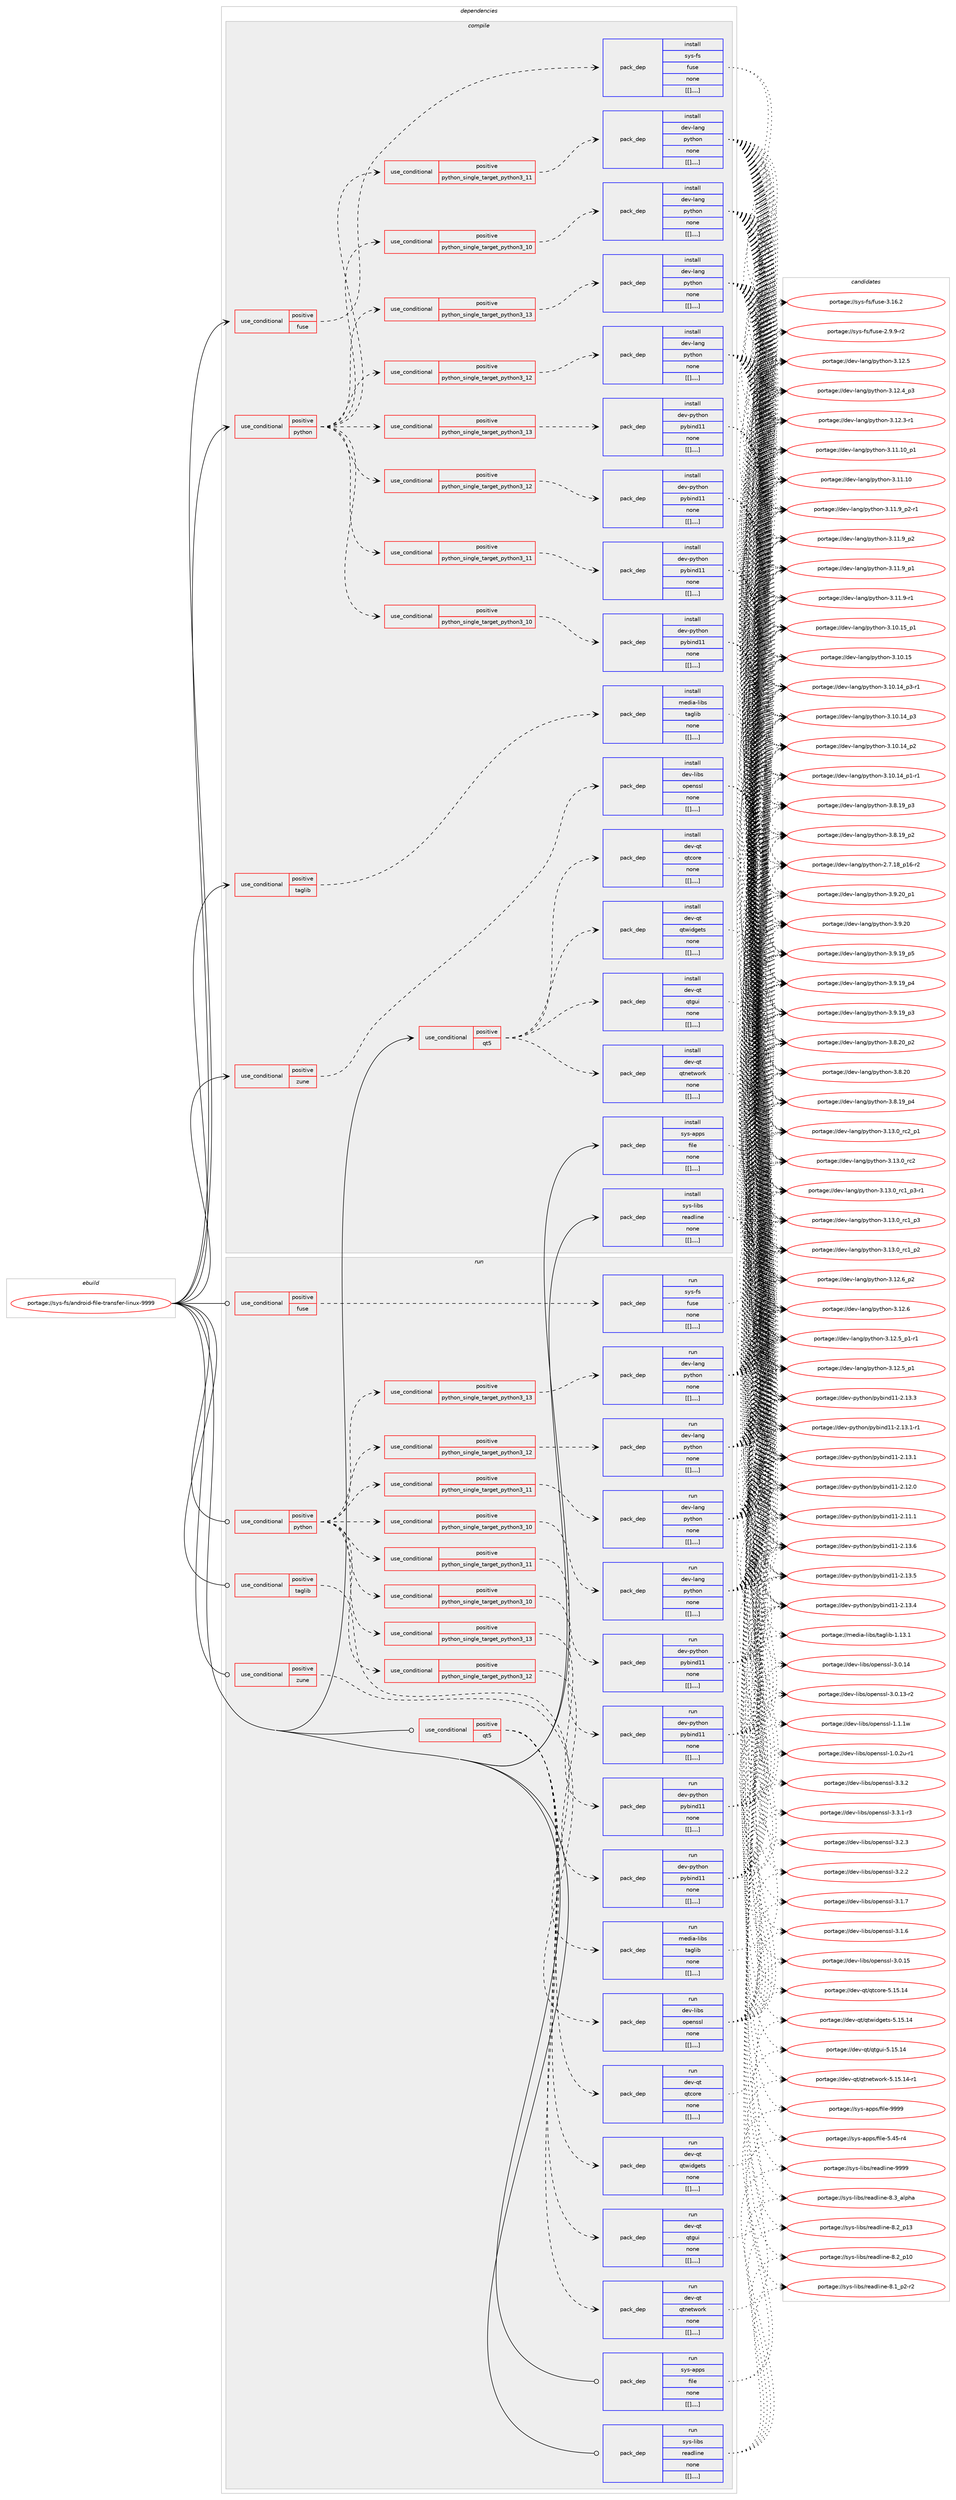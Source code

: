 digraph prolog {

# *************
# Graph options
# *************

newrank=true;
concentrate=true;
compound=true;
graph [rankdir=LR,fontname=Helvetica,fontsize=10,ranksep=1.5];#, ranksep=2.5, nodesep=0.2];
edge  [arrowhead=vee];
node  [fontname=Helvetica,fontsize=10];

# **********
# The ebuild
# **********

subgraph cluster_leftcol {
color=gray;
label=<<i>ebuild</i>>;
id [label="portage://sys-fs/android-file-transfer-linux-9999", color=red, width=4, href="../sys-fs/android-file-transfer-linux-9999.svg"];
}

# ****************
# The dependencies
# ****************

subgraph cluster_midcol {
color=gray;
label=<<i>dependencies</i>>;
subgraph cluster_compile {
fillcolor="#eeeeee";
style=filled;
label=<<i>compile</i>>;
subgraph cond120621 {
dependency447850 [label=<<TABLE BORDER="0" CELLBORDER="1" CELLSPACING="0" CELLPADDING="4"><TR><TD ROWSPAN="3" CELLPADDING="10">use_conditional</TD></TR><TR><TD>positive</TD></TR><TR><TD>fuse</TD></TR></TABLE>>, shape=none, color=red];
subgraph pack324248 {
dependency447851 [label=<<TABLE BORDER="0" CELLBORDER="1" CELLSPACING="0" CELLPADDING="4" WIDTH="220"><TR><TD ROWSPAN="6" CELLPADDING="30">pack_dep</TD></TR><TR><TD WIDTH="110">install</TD></TR><TR><TD>sys-fs</TD></TR><TR><TD>fuse</TD></TR><TR><TD>none</TD></TR><TR><TD>[[],,,,]</TD></TR></TABLE>>, shape=none, color=blue];
}
dependency447850:e -> dependency447851:w [weight=20,style="dashed",arrowhead="vee"];
}
id:e -> dependency447850:w [weight=20,style="solid",arrowhead="vee"];
subgraph cond120622 {
dependency447852 [label=<<TABLE BORDER="0" CELLBORDER="1" CELLSPACING="0" CELLPADDING="4"><TR><TD ROWSPAN="3" CELLPADDING="10">use_conditional</TD></TR><TR><TD>positive</TD></TR><TR><TD>python</TD></TR></TABLE>>, shape=none, color=red];
subgraph cond120623 {
dependency447853 [label=<<TABLE BORDER="0" CELLBORDER="1" CELLSPACING="0" CELLPADDING="4"><TR><TD ROWSPAN="3" CELLPADDING="10">use_conditional</TD></TR><TR><TD>positive</TD></TR><TR><TD>python_single_target_python3_10</TD></TR></TABLE>>, shape=none, color=red];
subgraph pack324249 {
dependency447854 [label=<<TABLE BORDER="0" CELLBORDER="1" CELLSPACING="0" CELLPADDING="4" WIDTH="220"><TR><TD ROWSPAN="6" CELLPADDING="30">pack_dep</TD></TR><TR><TD WIDTH="110">install</TD></TR><TR><TD>dev-lang</TD></TR><TR><TD>python</TD></TR><TR><TD>none</TD></TR><TR><TD>[[],,,,]</TD></TR></TABLE>>, shape=none, color=blue];
}
dependency447853:e -> dependency447854:w [weight=20,style="dashed",arrowhead="vee"];
}
dependency447852:e -> dependency447853:w [weight=20,style="dashed",arrowhead="vee"];
subgraph cond120624 {
dependency447855 [label=<<TABLE BORDER="0" CELLBORDER="1" CELLSPACING="0" CELLPADDING="4"><TR><TD ROWSPAN="3" CELLPADDING="10">use_conditional</TD></TR><TR><TD>positive</TD></TR><TR><TD>python_single_target_python3_11</TD></TR></TABLE>>, shape=none, color=red];
subgraph pack324250 {
dependency447856 [label=<<TABLE BORDER="0" CELLBORDER="1" CELLSPACING="0" CELLPADDING="4" WIDTH="220"><TR><TD ROWSPAN="6" CELLPADDING="30">pack_dep</TD></TR><TR><TD WIDTH="110">install</TD></TR><TR><TD>dev-lang</TD></TR><TR><TD>python</TD></TR><TR><TD>none</TD></TR><TR><TD>[[],,,,]</TD></TR></TABLE>>, shape=none, color=blue];
}
dependency447855:e -> dependency447856:w [weight=20,style="dashed",arrowhead="vee"];
}
dependency447852:e -> dependency447855:w [weight=20,style="dashed",arrowhead="vee"];
subgraph cond120625 {
dependency447857 [label=<<TABLE BORDER="0" CELLBORDER="1" CELLSPACING="0" CELLPADDING="4"><TR><TD ROWSPAN="3" CELLPADDING="10">use_conditional</TD></TR><TR><TD>positive</TD></TR><TR><TD>python_single_target_python3_12</TD></TR></TABLE>>, shape=none, color=red];
subgraph pack324251 {
dependency447858 [label=<<TABLE BORDER="0" CELLBORDER="1" CELLSPACING="0" CELLPADDING="4" WIDTH="220"><TR><TD ROWSPAN="6" CELLPADDING="30">pack_dep</TD></TR><TR><TD WIDTH="110">install</TD></TR><TR><TD>dev-lang</TD></TR><TR><TD>python</TD></TR><TR><TD>none</TD></TR><TR><TD>[[],,,,]</TD></TR></TABLE>>, shape=none, color=blue];
}
dependency447857:e -> dependency447858:w [weight=20,style="dashed",arrowhead="vee"];
}
dependency447852:e -> dependency447857:w [weight=20,style="dashed",arrowhead="vee"];
subgraph cond120626 {
dependency447859 [label=<<TABLE BORDER="0" CELLBORDER="1" CELLSPACING="0" CELLPADDING="4"><TR><TD ROWSPAN="3" CELLPADDING="10">use_conditional</TD></TR><TR><TD>positive</TD></TR><TR><TD>python_single_target_python3_13</TD></TR></TABLE>>, shape=none, color=red];
subgraph pack324252 {
dependency447860 [label=<<TABLE BORDER="0" CELLBORDER="1" CELLSPACING="0" CELLPADDING="4" WIDTH="220"><TR><TD ROWSPAN="6" CELLPADDING="30">pack_dep</TD></TR><TR><TD WIDTH="110">install</TD></TR><TR><TD>dev-lang</TD></TR><TR><TD>python</TD></TR><TR><TD>none</TD></TR><TR><TD>[[],,,,]</TD></TR></TABLE>>, shape=none, color=blue];
}
dependency447859:e -> dependency447860:w [weight=20,style="dashed",arrowhead="vee"];
}
dependency447852:e -> dependency447859:w [weight=20,style="dashed",arrowhead="vee"];
subgraph cond120627 {
dependency447861 [label=<<TABLE BORDER="0" CELLBORDER="1" CELLSPACING="0" CELLPADDING="4"><TR><TD ROWSPAN="3" CELLPADDING="10">use_conditional</TD></TR><TR><TD>positive</TD></TR><TR><TD>python_single_target_python3_10</TD></TR></TABLE>>, shape=none, color=red];
subgraph pack324253 {
dependency447862 [label=<<TABLE BORDER="0" CELLBORDER="1" CELLSPACING="0" CELLPADDING="4" WIDTH="220"><TR><TD ROWSPAN="6" CELLPADDING="30">pack_dep</TD></TR><TR><TD WIDTH="110">install</TD></TR><TR><TD>dev-python</TD></TR><TR><TD>pybind11</TD></TR><TR><TD>none</TD></TR><TR><TD>[[],,,,]</TD></TR></TABLE>>, shape=none, color=blue];
}
dependency447861:e -> dependency447862:w [weight=20,style="dashed",arrowhead="vee"];
}
dependency447852:e -> dependency447861:w [weight=20,style="dashed",arrowhead="vee"];
subgraph cond120628 {
dependency447863 [label=<<TABLE BORDER="0" CELLBORDER="1" CELLSPACING="0" CELLPADDING="4"><TR><TD ROWSPAN="3" CELLPADDING="10">use_conditional</TD></TR><TR><TD>positive</TD></TR><TR><TD>python_single_target_python3_11</TD></TR></TABLE>>, shape=none, color=red];
subgraph pack324254 {
dependency447864 [label=<<TABLE BORDER="0" CELLBORDER="1" CELLSPACING="0" CELLPADDING="4" WIDTH="220"><TR><TD ROWSPAN="6" CELLPADDING="30">pack_dep</TD></TR><TR><TD WIDTH="110">install</TD></TR><TR><TD>dev-python</TD></TR><TR><TD>pybind11</TD></TR><TR><TD>none</TD></TR><TR><TD>[[],,,,]</TD></TR></TABLE>>, shape=none, color=blue];
}
dependency447863:e -> dependency447864:w [weight=20,style="dashed",arrowhead="vee"];
}
dependency447852:e -> dependency447863:w [weight=20,style="dashed",arrowhead="vee"];
subgraph cond120629 {
dependency447865 [label=<<TABLE BORDER="0" CELLBORDER="1" CELLSPACING="0" CELLPADDING="4"><TR><TD ROWSPAN="3" CELLPADDING="10">use_conditional</TD></TR><TR><TD>positive</TD></TR><TR><TD>python_single_target_python3_12</TD></TR></TABLE>>, shape=none, color=red];
subgraph pack324255 {
dependency447866 [label=<<TABLE BORDER="0" CELLBORDER="1" CELLSPACING="0" CELLPADDING="4" WIDTH="220"><TR><TD ROWSPAN="6" CELLPADDING="30">pack_dep</TD></TR><TR><TD WIDTH="110">install</TD></TR><TR><TD>dev-python</TD></TR><TR><TD>pybind11</TD></TR><TR><TD>none</TD></TR><TR><TD>[[],,,,]</TD></TR></TABLE>>, shape=none, color=blue];
}
dependency447865:e -> dependency447866:w [weight=20,style="dashed",arrowhead="vee"];
}
dependency447852:e -> dependency447865:w [weight=20,style="dashed",arrowhead="vee"];
subgraph cond120630 {
dependency447867 [label=<<TABLE BORDER="0" CELLBORDER="1" CELLSPACING="0" CELLPADDING="4"><TR><TD ROWSPAN="3" CELLPADDING="10">use_conditional</TD></TR><TR><TD>positive</TD></TR><TR><TD>python_single_target_python3_13</TD></TR></TABLE>>, shape=none, color=red];
subgraph pack324256 {
dependency447868 [label=<<TABLE BORDER="0" CELLBORDER="1" CELLSPACING="0" CELLPADDING="4" WIDTH="220"><TR><TD ROWSPAN="6" CELLPADDING="30">pack_dep</TD></TR><TR><TD WIDTH="110">install</TD></TR><TR><TD>dev-python</TD></TR><TR><TD>pybind11</TD></TR><TR><TD>none</TD></TR><TR><TD>[[],,,,]</TD></TR></TABLE>>, shape=none, color=blue];
}
dependency447867:e -> dependency447868:w [weight=20,style="dashed",arrowhead="vee"];
}
dependency447852:e -> dependency447867:w [weight=20,style="dashed",arrowhead="vee"];
}
id:e -> dependency447852:w [weight=20,style="solid",arrowhead="vee"];
subgraph cond120631 {
dependency447869 [label=<<TABLE BORDER="0" CELLBORDER="1" CELLSPACING="0" CELLPADDING="4"><TR><TD ROWSPAN="3" CELLPADDING="10">use_conditional</TD></TR><TR><TD>positive</TD></TR><TR><TD>qt5</TD></TR></TABLE>>, shape=none, color=red];
subgraph pack324257 {
dependency447870 [label=<<TABLE BORDER="0" CELLBORDER="1" CELLSPACING="0" CELLPADDING="4" WIDTH="220"><TR><TD ROWSPAN="6" CELLPADDING="30">pack_dep</TD></TR><TR><TD WIDTH="110">install</TD></TR><TR><TD>dev-qt</TD></TR><TR><TD>qtcore</TD></TR><TR><TD>none</TD></TR><TR><TD>[[],,,,]</TD></TR></TABLE>>, shape=none, color=blue];
}
dependency447869:e -> dependency447870:w [weight=20,style="dashed",arrowhead="vee"];
subgraph pack324258 {
dependency447871 [label=<<TABLE BORDER="0" CELLBORDER="1" CELLSPACING="0" CELLPADDING="4" WIDTH="220"><TR><TD ROWSPAN="6" CELLPADDING="30">pack_dep</TD></TR><TR><TD WIDTH="110">install</TD></TR><TR><TD>dev-qt</TD></TR><TR><TD>qtgui</TD></TR><TR><TD>none</TD></TR><TR><TD>[[],,,,]</TD></TR></TABLE>>, shape=none, color=blue];
}
dependency447869:e -> dependency447871:w [weight=20,style="dashed",arrowhead="vee"];
subgraph pack324259 {
dependency447872 [label=<<TABLE BORDER="0" CELLBORDER="1" CELLSPACING="0" CELLPADDING="4" WIDTH="220"><TR><TD ROWSPAN="6" CELLPADDING="30">pack_dep</TD></TR><TR><TD WIDTH="110">install</TD></TR><TR><TD>dev-qt</TD></TR><TR><TD>qtnetwork</TD></TR><TR><TD>none</TD></TR><TR><TD>[[],,,,]</TD></TR></TABLE>>, shape=none, color=blue];
}
dependency447869:e -> dependency447872:w [weight=20,style="dashed",arrowhead="vee"];
subgraph pack324260 {
dependency447873 [label=<<TABLE BORDER="0" CELLBORDER="1" CELLSPACING="0" CELLPADDING="4" WIDTH="220"><TR><TD ROWSPAN="6" CELLPADDING="30">pack_dep</TD></TR><TR><TD WIDTH="110">install</TD></TR><TR><TD>dev-qt</TD></TR><TR><TD>qtwidgets</TD></TR><TR><TD>none</TD></TR><TR><TD>[[],,,,]</TD></TR></TABLE>>, shape=none, color=blue];
}
dependency447869:e -> dependency447873:w [weight=20,style="dashed",arrowhead="vee"];
}
id:e -> dependency447869:w [weight=20,style="solid",arrowhead="vee"];
subgraph cond120632 {
dependency447874 [label=<<TABLE BORDER="0" CELLBORDER="1" CELLSPACING="0" CELLPADDING="4"><TR><TD ROWSPAN="3" CELLPADDING="10">use_conditional</TD></TR><TR><TD>positive</TD></TR><TR><TD>taglib</TD></TR></TABLE>>, shape=none, color=red];
subgraph pack324261 {
dependency447875 [label=<<TABLE BORDER="0" CELLBORDER="1" CELLSPACING="0" CELLPADDING="4" WIDTH="220"><TR><TD ROWSPAN="6" CELLPADDING="30">pack_dep</TD></TR><TR><TD WIDTH="110">install</TD></TR><TR><TD>media-libs</TD></TR><TR><TD>taglib</TD></TR><TR><TD>none</TD></TR><TR><TD>[[],,,,]</TD></TR></TABLE>>, shape=none, color=blue];
}
dependency447874:e -> dependency447875:w [weight=20,style="dashed",arrowhead="vee"];
}
id:e -> dependency447874:w [weight=20,style="solid",arrowhead="vee"];
subgraph cond120633 {
dependency447876 [label=<<TABLE BORDER="0" CELLBORDER="1" CELLSPACING="0" CELLPADDING="4"><TR><TD ROWSPAN="3" CELLPADDING="10">use_conditional</TD></TR><TR><TD>positive</TD></TR><TR><TD>zune</TD></TR></TABLE>>, shape=none, color=red];
subgraph pack324262 {
dependency447877 [label=<<TABLE BORDER="0" CELLBORDER="1" CELLSPACING="0" CELLPADDING="4" WIDTH="220"><TR><TD ROWSPAN="6" CELLPADDING="30">pack_dep</TD></TR><TR><TD WIDTH="110">install</TD></TR><TR><TD>dev-libs</TD></TR><TR><TD>openssl</TD></TR><TR><TD>none</TD></TR><TR><TD>[[],,,,]</TD></TR></TABLE>>, shape=none, color=blue];
}
dependency447876:e -> dependency447877:w [weight=20,style="dashed",arrowhead="vee"];
}
id:e -> dependency447876:w [weight=20,style="solid",arrowhead="vee"];
subgraph pack324263 {
dependency447878 [label=<<TABLE BORDER="0" CELLBORDER="1" CELLSPACING="0" CELLPADDING="4" WIDTH="220"><TR><TD ROWSPAN="6" CELLPADDING="30">pack_dep</TD></TR><TR><TD WIDTH="110">install</TD></TR><TR><TD>sys-apps</TD></TR><TR><TD>file</TD></TR><TR><TD>none</TD></TR><TR><TD>[[],,,,]</TD></TR></TABLE>>, shape=none, color=blue];
}
id:e -> dependency447878:w [weight=20,style="solid",arrowhead="vee"];
subgraph pack324264 {
dependency447879 [label=<<TABLE BORDER="0" CELLBORDER="1" CELLSPACING="0" CELLPADDING="4" WIDTH="220"><TR><TD ROWSPAN="6" CELLPADDING="30">pack_dep</TD></TR><TR><TD WIDTH="110">install</TD></TR><TR><TD>sys-libs</TD></TR><TR><TD>readline</TD></TR><TR><TD>none</TD></TR><TR><TD>[[],,,,]</TD></TR></TABLE>>, shape=none, color=blue];
}
id:e -> dependency447879:w [weight=20,style="solid",arrowhead="vee"];
}
subgraph cluster_compileandrun {
fillcolor="#eeeeee";
style=filled;
label=<<i>compile and run</i>>;
}
subgraph cluster_run {
fillcolor="#eeeeee";
style=filled;
label=<<i>run</i>>;
subgraph cond120634 {
dependency447880 [label=<<TABLE BORDER="0" CELLBORDER="1" CELLSPACING="0" CELLPADDING="4"><TR><TD ROWSPAN="3" CELLPADDING="10">use_conditional</TD></TR><TR><TD>positive</TD></TR><TR><TD>fuse</TD></TR></TABLE>>, shape=none, color=red];
subgraph pack324265 {
dependency447881 [label=<<TABLE BORDER="0" CELLBORDER="1" CELLSPACING="0" CELLPADDING="4" WIDTH="220"><TR><TD ROWSPAN="6" CELLPADDING="30">pack_dep</TD></TR><TR><TD WIDTH="110">run</TD></TR><TR><TD>sys-fs</TD></TR><TR><TD>fuse</TD></TR><TR><TD>none</TD></TR><TR><TD>[[],,,,]</TD></TR></TABLE>>, shape=none, color=blue];
}
dependency447880:e -> dependency447881:w [weight=20,style="dashed",arrowhead="vee"];
}
id:e -> dependency447880:w [weight=20,style="solid",arrowhead="odot"];
subgraph cond120635 {
dependency447882 [label=<<TABLE BORDER="0" CELLBORDER="1" CELLSPACING="0" CELLPADDING="4"><TR><TD ROWSPAN="3" CELLPADDING="10">use_conditional</TD></TR><TR><TD>positive</TD></TR><TR><TD>python</TD></TR></TABLE>>, shape=none, color=red];
subgraph cond120636 {
dependency447883 [label=<<TABLE BORDER="0" CELLBORDER="1" CELLSPACING="0" CELLPADDING="4"><TR><TD ROWSPAN="3" CELLPADDING="10">use_conditional</TD></TR><TR><TD>positive</TD></TR><TR><TD>python_single_target_python3_10</TD></TR></TABLE>>, shape=none, color=red];
subgraph pack324266 {
dependency447884 [label=<<TABLE BORDER="0" CELLBORDER="1" CELLSPACING="0" CELLPADDING="4" WIDTH="220"><TR><TD ROWSPAN="6" CELLPADDING="30">pack_dep</TD></TR><TR><TD WIDTH="110">run</TD></TR><TR><TD>dev-lang</TD></TR><TR><TD>python</TD></TR><TR><TD>none</TD></TR><TR><TD>[[],,,,]</TD></TR></TABLE>>, shape=none, color=blue];
}
dependency447883:e -> dependency447884:w [weight=20,style="dashed",arrowhead="vee"];
}
dependency447882:e -> dependency447883:w [weight=20,style="dashed",arrowhead="vee"];
subgraph cond120637 {
dependency447885 [label=<<TABLE BORDER="0" CELLBORDER="1" CELLSPACING="0" CELLPADDING="4"><TR><TD ROWSPAN="3" CELLPADDING="10">use_conditional</TD></TR><TR><TD>positive</TD></TR><TR><TD>python_single_target_python3_11</TD></TR></TABLE>>, shape=none, color=red];
subgraph pack324267 {
dependency447886 [label=<<TABLE BORDER="0" CELLBORDER="1" CELLSPACING="0" CELLPADDING="4" WIDTH="220"><TR><TD ROWSPAN="6" CELLPADDING="30">pack_dep</TD></TR><TR><TD WIDTH="110">run</TD></TR><TR><TD>dev-lang</TD></TR><TR><TD>python</TD></TR><TR><TD>none</TD></TR><TR><TD>[[],,,,]</TD></TR></TABLE>>, shape=none, color=blue];
}
dependency447885:e -> dependency447886:w [weight=20,style="dashed",arrowhead="vee"];
}
dependency447882:e -> dependency447885:w [weight=20,style="dashed",arrowhead="vee"];
subgraph cond120638 {
dependency447887 [label=<<TABLE BORDER="0" CELLBORDER="1" CELLSPACING="0" CELLPADDING="4"><TR><TD ROWSPAN="3" CELLPADDING="10">use_conditional</TD></TR><TR><TD>positive</TD></TR><TR><TD>python_single_target_python3_12</TD></TR></TABLE>>, shape=none, color=red];
subgraph pack324268 {
dependency447888 [label=<<TABLE BORDER="0" CELLBORDER="1" CELLSPACING="0" CELLPADDING="4" WIDTH="220"><TR><TD ROWSPAN="6" CELLPADDING="30">pack_dep</TD></TR><TR><TD WIDTH="110">run</TD></TR><TR><TD>dev-lang</TD></TR><TR><TD>python</TD></TR><TR><TD>none</TD></TR><TR><TD>[[],,,,]</TD></TR></TABLE>>, shape=none, color=blue];
}
dependency447887:e -> dependency447888:w [weight=20,style="dashed",arrowhead="vee"];
}
dependency447882:e -> dependency447887:w [weight=20,style="dashed",arrowhead="vee"];
subgraph cond120639 {
dependency447889 [label=<<TABLE BORDER="0" CELLBORDER="1" CELLSPACING="0" CELLPADDING="4"><TR><TD ROWSPAN="3" CELLPADDING="10">use_conditional</TD></TR><TR><TD>positive</TD></TR><TR><TD>python_single_target_python3_13</TD></TR></TABLE>>, shape=none, color=red];
subgraph pack324269 {
dependency447890 [label=<<TABLE BORDER="0" CELLBORDER="1" CELLSPACING="0" CELLPADDING="4" WIDTH="220"><TR><TD ROWSPAN="6" CELLPADDING="30">pack_dep</TD></TR><TR><TD WIDTH="110">run</TD></TR><TR><TD>dev-lang</TD></TR><TR><TD>python</TD></TR><TR><TD>none</TD></TR><TR><TD>[[],,,,]</TD></TR></TABLE>>, shape=none, color=blue];
}
dependency447889:e -> dependency447890:w [weight=20,style="dashed",arrowhead="vee"];
}
dependency447882:e -> dependency447889:w [weight=20,style="dashed",arrowhead="vee"];
subgraph cond120640 {
dependency447891 [label=<<TABLE BORDER="0" CELLBORDER="1" CELLSPACING="0" CELLPADDING="4"><TR><TD ROWSPAN="3" CELLPADDING="10">use_conditional</TD></TR><TR><TD>positive</TD></TR><TR><TD>python_single_target_python3_10</TD></TR></TABLE>>, shape=none, color=red];
subgraph pack324270 {
dependency447892 [label=<<TABLE BORDER="0" CELLBORDER="1" CELLSPACING="0" CELLPADDING="4" WIDTH="220"><TR><TD ROWSPAN="6" CELLPADDING="30">pack_dep</TD></TR><TR><TD WIDTH="110">run</TD></TR><TR><TD>dev-python</TD></TR><TR><TD>pybind11</TD></TR><TR><TD>none</TD></TR><TR><TD>[[],,,,]</TD></TR></TABLE>>, shape=none, color=blue];
}
dependency447891:e -> dependency447892:w [weight=20,style="dashed",arrowhead="vee"];
}
dependency447882:e -> dependency447891:w [weight=20,style="dashed",arrowhead="vee"];
subgraph cond120641 {
dependency447893 [label=<<TABLE BORDER="0" CELLBORDER="1" CELLSPACING="0" CELLPADDING="4"><TR><TD ROWSPAN="3" CELLPADDING="10">use_conditional</TD></TR><TR><TD>positive</TD></TR><TR><TD>python_single_target_python3_11</TD></TR></TABLE>>, shape=none, color=red];
subgraph pack324271 {
dependency447894 [label=<<TABLE BORDER="0" CELLBORDER="1" CELLSPACING="0" CELLPADDING="4" WIDTH="220"><TR><TD ROWSPAN="6" CELLPADDING="30">pack_dep</TD></TR><TR><TD WIDTH="110">run</TD></TR><TR><TD>dev-python</TD></TR><TR><TD>pybind11</TD></TR><TR><TD>none</TD></TR><TR><TD>[[],,,,]</TD></TR></TABLE>>, shape=none, color=blue];
}
dependency447893:e -> dependency447894:w [weight=20,style="dashed",arrowhead="vee"];
}
dependency447882:e -> dependency447893:w [weight=20,style="dashed",arrowhead="vee"];
subgraph cond120642 {
dependency447895 [label=<<TABLE BORDER="0" CELLBORDER="1" CELLSPACING="0" CELLPADDING="4"><TR><TD ROWSPAN="3" CELLPADDING="10">use_conditional</TD></TR><TR><TD>positive</TD></TR><TR><TD>python_single_target_python3_12</TD></TR></TABLE>>, shape=none, color=red];
subgraph pack324272 {
dependency447896 [label=<<TABLE BORDER="0" CELLBORDER="1" CELLSPACING="0" CELLPADDING="4" WIDTH="220"><TR><TD ROWSPAN="6" CELLPADDING="30">pack_dep</TD></TR><TR><TD WIDTH="110">run</TD></TR><TR><TD>dev-python</TD></TR><TR><TD>pybind11</TD></TR><TR><TD>none</TD></TR><TR><TD>[[],,,,]</TD></TR></TABLE>>, shape=none, color=blue];
}
dependency447895:e -> dependency447896:w [weight=20,style="dashed",arrowhead="vee"];
}
dependency447882:e -> dependency447895:w [weight=20,style="dashed",arrowhead="vee"];
subgraph cond120643 {
dependency447897 [label=<<TABLE BORDER="0" CELLBORDER="1" CELLSPACING="0" CELLPADDING="4"><TR><TD ROWSPAN="3" CELLPADDING="10">use_conditional</TD></TR><TR><TD>positive</TD></TR><TR><TD>python_single_target_python3_13</TD></TR></TABLE>>, shape=none, color=red];
subgraph pack324273 {
dependency447898 [label=<<TABLE BORDER="0" CELLBORDER="1" CELLSPACING="0" CELLPADDING="4" WIDTH="220"><TR><TD ROWSPAN="6" CELLPADDING="30">pack_dep</TD></TR><TR><TD WIDTH="110">run</TD></TR><TR><TD>dev-python</TD></TR><TR><TD>pybind11</TD></TR><TR><TD>none</TD></TR><TR><TD>[[],,,,]</TD></TR></TABLE>>, shape=none, color=blue];
}
dependency447897:e -> dependency447898:w [weight=20,style="dashed",arrowhead="vee"];
}
dependency447882:e -> dependency447897:w [weight=20,style="dashed",arrowhead="vee"];
}
id:e -> dependency447882:w [weight=20,style="solid",arrowhead="odot"];
subgraph cond120644 {
dependency447899 [label=<<TABLE BORDER="0" CELLBORDER="1" CELLSPACING="0" CELLPADDING="4"><TR><TD ROWSPAN="3" CELLPADDING="10">use_conditional</TD></TR><TR><TD>positive</TD></TR><TR><TD>qt5</TD></TR></TABLE>>, shape=none, color=red];
subgraph pack324274 {
dependency447900 [label=<<TABLE BORDER="0" CELLBORDER="1" CELLSPACING="0" CELLPADDING="4" WIDTH="220"><TR><TD ROWSPAN="6" CELLPADDING="30">pack_dep</TD></TR><TR><TD WIDTH="110">run</TD></TR><TR><TD>dev-qt</TD></TR><TR><TD>qtcore</TD></TR><TR><TD>none</TD></TR><TR><TD>[[],,,,]</TD></TR></TABLE>>, shape=none, color=blue];
}
dependency447899:e -> dependency447900:w [weight=20,style="dashed",arrowhead="vee"];
subgraph pack324275 {
dependency447901 [label=<<TABLE BORDER="0" CELLBORDER="1" CELLSPACING="0" CELLPADDING="4" WIDTH="220"><TR><TD ROWSPAN="6" CELLPADDING="30">pack_dep</TD></TR><TR><TD WIDTH="110">run</TD></TR><TR><TD>dev-qt</TD></TR><TR><TD>qtgui</TD></TR><TR><TD>none</TD></TR><TR><TD>[[],,,,]</TD></TR></TABLE>>, shape=none, color=blue];
}
dependency447899:e -> dependency447901:w [weight=20,style="dashed",arrowhead="vee"];
subgraph pack324276 {
dependency447902 [label=<<TABLE BORDER="0" CELLBORDER="1" CELLSPACING="0" CELLPADDING="4" WIDTH="220"><TR><TD ROWSPAN="6" CELLPADDING="30">pack_dep</TD></TR><TR><TD WIDTH="110">run</TD></TR><TR><TD>dev-qt</TD></TR><TR><TD>qtnetwork</TD></TR><TR><TD>none</TD></TR><TR><TD>[[],,,,]</TD></TR></TABLE>>, shape=none, color=blue];
}
dependency447899:e -> dependency447902:w [weight=20,style="dashed",arrowhead="vee"];
subgraph pack324277 {
dependency447903 [label=<<TABLE BORDER="0" CELLBORDER="1" CELLSPACING="0" CELLPADDING="4" WIDTH="220"><TR><TD ROWSPAN="6" CELLPADDING="30">pack_dep</TD></TR><TR><TD WIDTH="110">run</TD></TR><TR><TD>dev-qt</TD></TR><TR><TD>qtwidgets</TD></TR><TR><TD>none</TD></TR><TR><TD>[[],,,,]</TD></TR></TABLE>>, shape=none, color=blue];
}
dependency447899:e -> dependency447903:w [weight=20,style="dashed",arrowhead="vee"];
}
id:e -> dependency447899:w [weight=20,style="solid",arrowhead="odot"];
subgraph cond120645 {
dependency447904 [label=<<TABLE BORDER="0" CELLBORDER="1" CELLSPACING="0" CELLPADDING="4"><TR><TD ROWSPAN="3" CELLPADDING="10">use_conditional</TD></TR><TR><TD>positive</TD></TR><TR><TD>taglib</TD></TR></TABLE>>, shape=none, color=red];
subgraph pack324278 {
dependency447905 [label=<<TABLE BORDER="0" CELLBORDER="1" CELLSPACING="0" CELLPADDING="4" WIDTH="220"><TR><TD ROWSPAN="6" CELLPADDING="30">pack_dep</TD></TR><TR><TD WIDTH="110">run</TD></TR><TR><TD>media-libs</TD></TR><TR><TD>taglib</TD></TR><TR><TD>none</TD></TR><TR><TD>[[],,,,]</TD></TR></TABLE>>, shape=none, color=blue];
}
dependency447904:e -> dependency447905:w [weight=20,style="dashed",arrowhead="vee"];
}
id:e -> dependency447904:w [weight=20,style="solid",arrowhead="odot"];
subgraph cond120646 {
dependency447906 [label=<<TABLE BORDER="0" CELLBORDER="1" CELLSPACING="0" CELLPADDING="4"><TR><TD ROWSPAN="3" CELLPADDING="10">use_conditional</TD></TR><TR><TD>positive</TD></TR><TR><TD>zune</TD></TR></TABLE>>, shape=none, color=red];
subgraph pack324279 {
dependency447907 [label=<<TABLE BORDER="0" CELLBORDER="1" CELLSPACING="0" CELLPADDING="4" WIDTH="220"><TR><TD ROWSPAN="6" CELLPADDING="30">pack_dep</TD></TR><TR><TD WIDTH="110">run</TD></TR><TR><TD>dev-libs</TD></TR><TR><TD>openssl</TD></TR><TR><TD>none</TD></TR><TR><TD>[[],,,,]</TD></TR></TABLE>>, shape=none, color=blue];
}
dependency447906:e -> dependency447907:w [weight=20,style="dashed",arrowhead="vee"];
}
id:e -> dependency447906:w [weight=20,style="solid",arrowhead="odot"];
subgraph pack324280 {
dependency447908 [label=<<TABLE BORDER="0" CELLBORDER="1" CELLSPACING="0" CELLPADDING="4" WIDTH="220"><TR><TD ROWSPAN="6" CELLPADDING="30">pack_dep</TD></TR><TR><TD WIDTH="110">run</TD></TR><TR><TD>sys-apps</TD></TR><TR><TD>file</TD></TR><TR><TD>none</TD></TR><TR><TD>[[],,,,]</TD></TR></TABLE>>, shape=none, color=blue];
}
id:e -> dependency447908:w [weight=20,style="solid",arrowhead="odot"];
subgraph pack324281 {
dependency447909 [label=<<TABLE BORDER="0" CELLBORDER="1" CELLSPACING="0" CELLPADDING="4" WIDTH="220"><TR><TD ROWSPAN="6" CELLPADDING="30">pack_dep</TD></TR><TR><TD WIDTH="110">run</TD></TR><TR><TD>sys-libs</TD></TR><TR><TD>readline</TD></TR><TR><TD>none</TD></TR><TR><TD>[[],,,,]</TD></TR></TABLE>>, shape=none, color=blue];
}
id:e -> dependency447909:w [weight=20,style="solid",arrowhead="odot"];
}
}

# **************
# The candidates
# **************

subgraph cluster_choices {
rank=same;
color=gray;
label=<<i>candidates</i>>;

subgraph choice324248 {
color=black;
nodesep=1;
choice115121115451021154710211711510145514649544650 [label="portage://sys-fs/fuse-3.16.2", color=red, width=4,href="../sys-fs/fuse-3.16.2.svg"];
choice11512111545102115471021171151014550465746574511450 [label="portage://sys-fs/fuse-2.9.9-r2", color=red, width=4,href="../sys-fs/fuse-2.9.9-r2.svg"];
dependency447851:e -> choice115121115451021154710211711510145514649544650:w [style=dotted,weight="100"];
dependency447851:e -> choice11512111545102115471021171151014550465746574511450:w [style=dotted,weight="100"];
}
subgraph choice324249 {
color=black;
nodesep=1;
choice100101118451089711010347112121116104111110455146495146489511499509511249 [label="portage://dev-lang/python-3.13.0_rc2_p1", color=red, width=4,href="../dev-lang/python-3.13.0_rc2_p1.svg"];
choice10010111845108971101034711212111610411111045514649514648951149950 [label="portage://dev-lang/python-3.13.0_rc2", color=red, width=4,href="../dev-lang/python-3.13.0_rc2.svg"];
choice1001011184510897110103471121211161041111104551464951464895114994995112514511449 [label="portage://dev-lang/python-3.13.0_rc1_p3-r1", color=red, width=4,href="../dev-lang/python-3.13.0_rc1_p3-r1.svg"];
choice100101118451089711010347112121116104111110455146495146489511499499511251 [label="portage://dev-lang/python-3.13.0_rc1_p3", color=red, width=4,href="../dev-lang/python-3.13.0_rc1_p3.svg"];
choice100101118451089711010347112121116104111110455146495146489511499499511250 [label="portage://dev-lang/python-3.13.0_rc1_p2", color=red, width=4,href="../dev-lang/python-3.13.0_rc1_p2.svg"];
choice100101118451089711010347112121116104111110455146495046549511250 [label="portage://dev-lang/python-3.12.6_p2", color=red, width=4,href="../dev-lang/python-3.12.6_p2.svg"];
choice10010111845108971101034711212111610411111045514649504654 [label="portage://dev-lang/python-3.12.6", color=red, width=4,href="../dev-lang/python-3.12.6.svg"];
choice1001011184510897110103471121211161041111104551464950465395112494511449 [label="portage://dev-lang/python-3.12.5_p1-r1", color=red, width=4,href="../dev-lang/python-3.12.5_p1-r1.svg"];
choice100101118451089711010347112121116104111110455146495046539511249 [label="portage://dev-lang/python-3.12.5_p1", color=red, width=4,href="../dev-lang/python-3.12.5_p1.svg"];
choice10010111845108971101034711212111610411111045514649504653 [label="portage://dev-lang/python-3.12.5", color=red, width=4,href="../dev-lang/python-3.12.5.svg"];
choice100101118451089711010347112121116104111110455146495046529511251 [label="portage://dev-lang/python-3.12.4_p3", color=red, width=4,href="../dev-lang/python-3.12.4_p3.svg"];
choice100101118451089711010347112121116104111110455146495046514511449 [label="portage://dev-lang/python-3.12.3-r1", color=red, width=4,href="../dev-lang/python-3.12.3-r1.svg"];
choice10010111845108971101034711212111610411111045514649494649489511249 [label="portage://dev-lang/python-3.11.10_p1", color=red, width=4,href="../dev-lang/python-3.11.10_p1.svg"];
choice1001011184510897110103471121211161041111104551464949464948 [label="portage://dev-lang/python-3.11.10", color=red, width=4,href="../dev-lang/python-3.11.10.svg"];
choice1001011184510897110103471121211161041111104551464949465795112504511449 [label="portage://dev-lang/python-3.11.9_p2-r1", color=red, width=4,href="../dev-lang/python-3.11.9_p2-r1.svg"];
choice100101118451089711010347112121116104111110455146494946579511250 [label="portage://dev-lang/python-3.11.9_p2", color=red, width=4,href="../dev-lang/python-3.11.9_p2.svg"];
choice100101118451089711010347112121116104111110455146494946579511249 [label="portage://dev-lang/python-3.11.9_p1", color=red, width=4,href="../dev-lang/python-3.11.9_p1.svg"];
choice100101118451089711010347112121116104111110455146494946574511449 [label="portage://dev-lang/python-3.11.9-r1", color=red, width=4,href="../dev-lang/python-3.11.9-r1.svg"];
choice10010111845108971101034711212111610411111045514649484649539511249 [label="portage://dev-lang/python-3.10.15_p1", color=red, width=4,href="../dev-lang/python-3.10.15_p1.svg"];
choice1001011184510897110103471121211161041111104551464948464953 [label="portage://dev-lang/python-3.10.15", color=red, width=4,href="../dev-lang/python-3.10.15.svg"];
choice100101118451089711010347112121116104111110455146494846495295112514511449 [label="portage://dev-lang/python-3.10.14_p3-r1", color=red, width=4,href="../dev-lang/python-3.10.14_p3-r1.svg"];
choice10010111845108971101034711212111610411111045514649484649529511251 [label="portage://dev-lang/python-3.10.14_p3", color=red, width=4,href="../dev-lang/python-3.10.14_p3.svg"];
choice10010111845108971101034711212111610411111045514649484649529511250 [label="portage://dev-lang/python-3.10.14_p2", color=red, width=4,href="../dev-lang/python-3.10.14_p2.svg"];
choice100101118451089711010347112121116104111110455146494846495295112494511449 [label="portage://dev-lang/python-3.10.14_p1-r1", color=red, width=4,href="../dev-lang/python-3.10.14_p1-r1.svg"];
choice100101118451089711010347112121116104111110455146574650489511249 [label="portage://dev-lang/python-3.9.20_p1", color=red, width=4,href="../dev-lang/python-3.9.20_p1.svg"];
choice10010111845108971101034711212111610411111045514657465048 [label="portage://dev-lang/python-3.9.20", color=red, width=4,href="../dev-lang/python-3.9.20.svg"];
choice100101118451089711010347112121116104111110455146574649579511253 [label="portage://dev-lang/python-3.9.19_p5", color=red, width=4,href="../dev-lang/python-3.9.19_p5.svg"];
choice100101118451089711010347112121116104111110455146574649579511252 [label="portage://dev-lang/python-3.9.19_p4", color=red, width=4,href="../dev-lang/python-3.9.19_p4.svg"];
choice100101118451089711010347112121116104111110455146574649579511251 [label="portage://dev-lang/python-3.9.19_p3", color=red, width=4,href="../dev-lang/python-3.9.19_p3.svg"];
choice100101118451089711010347112121116104111110455146564650489511250 [label="portage://dev-lang/python-3.8.20_p2", color=red, width=4,href="../dev-lang/python-3.8.20_p2.svg"];
choice10010111845108971101034711212111610411111045514656465048 [label="portage://dev-lang/python-3.8.20", color=red, width=4,href="../dev-lang/python-3.8.20.svg"];
choice100101118451089711010347112121116104111110455146564649579511252 [label="portage://dev-lang/python-3.8.19_p4", color=red, width=4,href="../dev-lang/python-3.8.19_p4.svg"];
choice100101118451089711010347112121116104111110455146564649579511251 [label="portage://dev-lang/python-3.8.19_p3", color=red, width=4,href="../dev-lang/python-3.8.19_p3.svg"];
choice100101118451089711010347112121116104111110455146564649579511250 [label="portage://dev-lang/python-3.8.19_p2", color=red, width=4,href="../dev-lang/python-3.8.19_p2.svg"];
choice100101118451089711010347112121116104111110455046554649569511249544511450 [label="portage://dev-lang/python-2.7.18_p16-r2", color=red, width=4,href="../dev-lang/python-2.7.18_p16-r2.svg"];
dependency447854:e -> choice100101118451089711010347112121116104111110455146495146489511499509511249:w [style=dotted,weight="100"];
dependency447854:e -> choice10010111845108971101034711212111610411111045514649514648951149950:w [style=dotted,weight="100"];
dependency447854:e -> choice1001011184510897110103471121211161041111104551464951464895114994995112514511449:w [style=dotted,weight="100"];
dependency447854:e -> choice100101118451089711010347112121116104111110455146495146489511499499511251:w [style=dotted,weight="100"];
dependency447854:e -> choice100101118451089711010347112121116104111110455146495146489511499499511250:w [style=dotted,weight="100"];
dependency447854:e -> choice100101118451089711010347112121116104111110455146495046549511250:w [style=dotted,weight="100"];
dependency447854:e -> choice10010111845108971101034711212111610411111045514649504654:w [style=dotted,weight="100"];
dependency447854:e -> choice1001011184510897110103471121211161041111104551464950465395112494511449:w [style=dotted,weight="100"];
dependency447854:e -> choice100101118451089711010347112121116104111110455146495046539511249:w [style=dotted,weight="100"];
dependency447854:e -> choice10010111845108971101034711212111610411111045514649504653:w [style=dotted,weight="100"];
dependency447854:e -> choice100101118451089711010347112121116104111110455146495046529511251:w [style=dotted,weight="100"];
dependency447854:e -> choice100101118451089711010347112121116104111110455146495046514511449:w [style=dotted,weight="100"];
dependency447854:e -> choice10010111845108971101034711212111610411111045514649494649489511249:w [style=dotted,weight="100"];
dependency447854:e -> choice1001011184510897110103471121211161041111104551464949464948:w [style=dotted,weight="100"];
dependency447854:e -> choice1001011184510897110103471121211161041111104551464949465795112504511449:w [style=dotted,weight="100"];
dependency447854:e -> choice100101118451089711010347112121116104111110455146494946579511250:w [style=dotted,weight="100"];
dependency447854:e -> choice100101118451089711010347112121116104111110455146494946579511249:w [style=dotted,weight="100"];
dependency447854:e -> choice100101118451089711010347112121116104111110455146494946574511449:w [style=dotted,weight="100"];
dependency447854:e -> choice10010111845108971101034711212111610411111045514649484649539511249:w [style=dotted,weight="100"];
dependency447854:e -> choice1001011184510897110103471121211161041111104551464948464953:w [style=dotted,weight="100"];
dependency447854:e -> choice100101118451089711010347112121116104111110455146494846495295112514511449:w [style=dotted,weight="100"];
dependency447854:e -> choice10010111845108971101034711212111610411111045514649484649529511251:w [style=dotted,weight="100"];
dependency447854:e -> choice10010111845108971101034711212111610411111045514649484649529511250:w [style=dotted,weight="100"];
dependency447854:e -> choice100101118451089711010347112121116104111110455146494846495295112494511449:w [style=dotted,weight="100"];
dependency447854:e -> choice100101118451089711010347112121116104111110455146574650489511249:w [style=dotted,weight="100"];
dependency447854:e -> choice10010111845108971101034711212111610411111045514657465048:w [style=dotted,weight="100"];
dependency447854:e -> choice100101118451089711010347112121116104111110455146574649579511253:w [style=dotted,weight="100"];
dependency447854:e -> choice100101118451089711010347112121116104111110455146574649579511252:w [style=dotted,weight="100"];
dependency447854:e -> choice100101118451089711010347112121116104111110455146574649579511251:w [style=dotted,weight="100"];
dependency447854:e -> choice100101118451089711010347112121116104111110455146564650489511250:w [style=dotted,weight="100"];
dependency447854:e -> choice10010111845108971101034711212111610411111045514656465048:w [style=dotted,weight="100"];
dependency447854:e -> choice100101118451089711010347112121116104111110455146564649579511252:w [style=dotted,weight="100"];
dependency447854:e -> choice100101118451089711010347112121116104111110455146564649579511251:w [style=dotted,weight="100"];
dependency447854:e -> choice100101118451089711010347112121116104111110455146564649579511250:w [style=dotted,weight="100"];
dependency447854:e -> choice100101118451089711010347112121116104111110455046554649569511249544511450:w [style=dotted,weight="100"];
}
subgraph choice324250 {
color=black;
nodesep=1;
choice100101118451089711010347112121116104111110455146495146489511499509511249 [label="portage://dev-lang/python-3.13.0_rc2_p1", color=red, width=4,href="../dev-lang/python-3.13.0_rc2_p1.svg"];
choice10010111845108971101034711212111610411111045514649514648951149950 [label="portage://dev-lang/python-3.13.0_rc2", color=red, width=4,href="../dev-lang/python-3.13.0_rc2.svg"];
choice1001011184510897110103471121211161041111104551464951464895114994995112514511449 [label="portage://dev-lang/python-3.13.0_rc1_p3-r1", color=red, width=4,href="../dev-lang/python-3.13.0_rc1_p3-r1.svg"];
choice100101118451089711010347112121116104111110455146495146489511499499511251 [label="portage://dev-lang/python-3.13.0_rc1_p3", color=red, width=4,href="../dev-lang/python-3.13.0_rc1_p3.svg"];
choice100101118451089711010347112121116104111110455146495146489511499499511250 [label="portage://dev-lang/python-3.13.0_rc1_p2", color=red, width=4,href="../dev-lang/python-3.13.0_rc1_p2.svg"];
choice100101118451089711010347112121116104111110455146495046549511250 [label="portage://dev-lang/python-3.12.6_p2", color=red, width=4,href="../dev-lang/python-3.12.6_p2.svg"];
choice10010111845108971101034711212111610411111045514649504654 [label="portage://dev-lang/python-3.12.6", color=red, width=4,href="../dev-lang/python-3.12.6.svg"];
choice1001011184510897110103471121211161041111104551464950465395112494511449 [label="portage://dev-lang/python-3.12.5_p1-r1", color=red, width=4,href="../dev-lang/python-3.12.5_p1-r1.svg"];
choice100101118451089711010347112121116104111110455146495046539511249 [label="portage://dev-lang/python-3.12.5_p1", color=red, width=4,href="../dev-lang/python-3.12.5_p1.svg"];
choice10010111845108971101034711212111610411111045514649504653 [label="portage://dev-lang/python-3.12.5", color=red, width=4,href="../dev-lang/python-3.12.5.svg"];
choice100101118451089711010347112121116104111110455146495046529511251 [label="portage://dev-lang/python-3.12.4_p3", color=red, width=4,href="../dev-lang/python-3.12.4_p3.svg"];
choice100101118451089711010347112121116104111110455146495046514511449 [label="portage://dev-lang/python-3.12.3-r1", color=red, width=4,href="../dev-lang/python-3.12.3-r1.svg"];
choice10010111845108971101034711212111610411111045514649494649489511249 [label="portage://dev-lang/python-3.11.10_p1", color=red, width=4,href="../dev-lang/python-3.11.10_p1.svg"];
choice1001011184510897110103471121211161041111104551464949464948 [label="portage://dev-lang/python-3.11.10", color=red, width=4,href="../dev-lang/python-3.11.10.svg"];
choice1001011184510897110103471121211161041111104551464949465795112504511449 [label="portage://dev-lang/python-3.11.9_p2-r1", color=red, width=4,href="../dev-lang/python-3.11.9_p2-r1.svg"];
choice100101118451089711010347112121116104111110455146494946579511250 [label="portage://dev-lang/python-3.11.9_p2", color=red, width=4,href="../dev-lang/python-3.11.9_p2.svg"];
choice100101118451089711010347112121116104111110455146494946579511249 [label="portage://dev-lang/python-3.11.9_p1", color=red, width=4,href="../dev-lang/python-3.11.9_p1.svg"];
choice100101118451089711010347112121116104111110455146494946574511449 [label="portage://dev-lang/python-3.11.9-r1", color=red, width=4,href="../dev-lang/python-3.11.9-r1.svg"];
choice10010111845108971101034711212111610411111045514649484649539511249 [label="portage://dev-lang/python-3.10.15_p1", color=red, width=4,href="../dev-lang/python-3.10.15_p1.svg"];
choice1001011184510897110103471121211161041111104551464948464953 [label="portage://dev-lang/python-3.10.15", color=red, width=4,href="../dev-lang/python-3.10.15.svg"];
choice100101118451089711010347112121116104111110455146494846495295112514511449 [label="portage://dev-lang/python-3.10.14_p3-r1", color=red, width=4,href="../dev-lang/python-3.10.14_p3-r1.svg"];
choice10010111845108971101034711212111610411111045514649484649529511251 [label="portage://dev-lang/python-3.10.14_p3", color=red, width=4,href="../dev-lang/python-3.10.14_p3.svg"];
choice10010111845108971101034711212111610411111045514649484649529511250 [label="portage://dev-lang/python-3.10.14_p2", color=red, width=4,href="../dev-lang/python-3.10.14_p2.svg"];
choice100101118451089711010347112121116104111110455146494846495295112494511449 [label="portage://dev-lang/python-3.10.14_p1-r1", color=red, width=4,href="../dev-lang/python-3.10.14_p1-r1.svg"];
choice100101118451089711010347112121116104111110455146574650489511249 [label="portage://dev-lang/python-3.9.20_p1", color=red, width=4,href="../dev-lang/python-3.9.20_p1.svg"];
choice10010111845108971101034711212111610411111045514657465048 [label="portage://dev-lang/python-3.9.20", color=red, width=4,href="../dev-lang/python-3.9.20.svg"];
choice100101118451089711010347112121116104111110455146574649579511253 [label="portage://dev-lang/python-3.9.19_p5", color=red, width=4,href="../dev-lang/python-3.9.19_p5.svg"];
choice100101118451089711010347112121116104111110455146574649579511252 [label="portage://dev-lang/python-3.9.19_p4", color=red, width=4,href="../dev-lang/python-3.9.19_p4.svg"];
choice100101118451089711010347112121116104111110455146574649579511251 [label="portage://dev-lang/python-3.9.19_p3", color=red, width=4,href="../dev-lang/python-3.9.19_p3.svg"];
choice100101118451089711010347112121116104111110455146564650489511250 [label="portage://dev-lang/python-3.8.20_p2", color=red, width=4,href="../dev-lang/python-3.8.20_p2.svg"];
choice10010111845108971101034711212111610411111045514656465048 [label="portage://dev-lang/python-3.8.20", color=red, width=4,href="../dev-lang/python-3.8.20.svg"];
choice100101118451089711010347112121116104111110455146564649579511252 [label="portage://dev-lang/python-3.8.19_p4", color=red, width=4,href="../dev-lang/python-3.8.19_p4.svg"];
choice100101118451089711010347112121116104111110455146564649579511251 [label="portage://dev-lang/python-3.8.19_p3", color=red, width=4,href="../dev-lang/python-3.8.19_p3.svg"];
choice100101118451089711010347112121116104111110455146564649579511250 [label="portage://dev-lang/python-3.8.19_p2", color=red, width=4,href="../dev-lang/python-3.8.19_p2.svg"];
choice100101118451089711010347112121116104111110455046554649569511249544511450 [label="portage://dev-lang/python-2.7.18_p16-r2", color=red, width=4,href="../dev-lang/python-2.7.18_p16-r2.svg"];
dependency447856:e -> choice100101118451089711010347112121116104111110455146495146489511499509511249:w [style=dotted,weight="100"];
dependency447856:e -> choice10010111845108971101034711212111610411111045514649514648951149950:w [style=dotted,weight="100"];
dependency447856:e -> choice1001011184510897110103471121211161041111104551464951464895114994995112514511449:w [style=dotted,weight="100"];
dependency447856:e -> choice100101118451089711010347112121116104111110455146495146489511499499511251:w [style=dotted,weight="100"];
dependency447856:e -> choice100101118451089711010347112121116104111110455146495146489511499499511250:w [style=dotted,weight="100"];
dependency447856:e -> choice100101118451089711010347112121116104111110455146495046549511250:w [style=dotted,weight="100"];
dependency447856:e -> choice10010111845108971101034711212111610411111045514649504654:w [style=dotted,weight="100"];
dependency447856:e -> choice1001011184510897110103471121211161041111104551464950465395112494511449:w [style=dotted,weight="100"];
dependency447856:e -> choice100101118451089711010347112121116104111110455146495046539511249:w [style=dotted,weight="100"];
dependency447856:e -> choice10010111845108971101034711212111610411111045514649504653:w [style=dotted,weight="100"];
dependency447856:e -> choice100101118451089711010347112121116104111110455146495046529511251:w [style=dotted,weight="100"];
dependency447856:e -> choice100101118451089711010347112121116104111110455146495046514511449:w [style=dotted,weight="100"];
dependency447856:e -> choice10010111845108971101034711212111610411111045514649494649489511249:w [style=dotted,weight="100"];
dependency447856:e -> choice1001011184510897110103471121211161041111104551464949464948:w [style=dotted,weight="100"];
dependency447856:e -> choice1001011184510897110103471121211161041111104551464949465795112504511449:w [style=dotted,weight="100"];
dependency447856:e -> choice100101118451089711010347112121116104111110455146494946579511250:w [style=dotted,weight="100"];
dependency447856:e -> choice100101118451089711010347112121116104111110455146494946579511249:w [style=dotted,weight="100"];
dependency447856:e -> choice100101118451089711010347112121116104111110455146494946574511449:w [style=dotted,weight="100"];
dependency447856:e -> choice10010111845108971101034711212111610411111045514649484649539511249:w [style=dotted,weight="100"];
dependency447856:e -> choice1001011184510897110103471121211161041111104551464948464953:w [style=dotted,weight="100"];
dependency447856:e -> choice100101118451089711010347112121116104111110455146494846495295112514511449:w [style=dotted,weight="100"];
dependency447856:e -> choice10010111845108971101034711212111610411111045514649484649529511251:w [style=dotted,weight="100"];
dependency447856:e -> choice10010111845108971101034711212111610411111045514649484649529511250:w [style=dotted,weight="100"];
dependency447856:e -> choice100101118451089711010347112121116104111110455146494846495295112494511449:w [style=dotted,weight="100"];
dependency447856:e -> choice100101118451089711010347112121116104111110455146574650489511249:w [style=dotted,weight="100"];
dependency447856:e -> choice10010111845108971101034711212111610411111045514657465048:w [style=dotted,weight="100"];
dependency447856:e -> choice100101118451089711010347112121116104111110455146574649579511253:w [style=dotted,weight="100"];
dependency447856:e -> choice100101118451089711010347112121116104111110455146574649579511252:w [style=dotted,weight="100"];
dependency447856:e -> choice100101118451089711010347112121116104111110455146574649579511251:w [style=dotted,weight="100"];
dependency447856:e -> choice100101118451089711010347112121116104111110455146564650489511250:w [style=dotted,weight="100"];
dependency447856:e -> choice10010111845108971101034711212111610411111045514656465048:w [style=dotted,weight="100"];
dependency447856:e -> choice100101118451089711010347112121116104111110455146564649579511252:w [style=dotted,weight="100"];
dependency447856:e -> choice100101118451089711010347112121116104111110455146564649579511251:w [style=dotted,weight="100"];
dependency447856:e -> choice100101118451089711010347112121116104111110455146564649579511250:w [style=dotted,weight="100"];
dependency447856:e -> choice100101118451089711010347112121116104111110455046554649569511249544511450:w [style=dotted,weight="100"];
}
subgraph choice324251 {
color=black;
nodesep=1;
choice100101118451089711010347112121116104111110455146495146489511499509511249 [label="portage://dev-lang/python-3.13.0_rc2_p1", color=red, width=4,href="../dev-lang/python-3.13.0_rc2_p1.svg"];
choice10010111845108971101034711212111610411111045514649514648951149950 [label="portage://dev-lang/python-3.13.0_rc2", color=red, width=4,href="../dev-lang/python-3.13.0_rc2.svg"];
choice1001011184510897110103471121211161041111104551464951464895114994995112514511449 [label="portage://dev-lang/python-3.13.0_rc1_p3-r1", color=red, width=4,href="../dev-lang/python-3.13.0_rc1_p3-r1.svg"];
choice100101118451089711010347112121116104111110455146495146489511499499511251 [label="portage://dev-lang/python-3.13.0_rc1_p3", color=red, width=4,href="../dev-lang/python-3.13.0_rc1_p3.svg"];
choice100101118451089711010347112121116104111110455146495146489511499499511250 [label="portage://dev-lang/python-3.13.0_rc1_p2", color=red, width=4,href="../dev-lang/python-3.13.0_rc1_p2.svg"];
choice100101118451089711010347112121116104111110455146495046549511250 [label="portage://dev-lang/python-3.12.6_p2", color=red, width=4,href="../dev-lang/python-3.12.6_p2.svg"];
choice10010111845108971101034711212111610411111045514649504654 [label="portage://dev-lang/python-3.12.6", color=red, width=4,href="../dev-lang/python-3.12.6.svg"];
choice1001011184510897110103471121211161041111104551464950465395112494511449 [label="portage://dev-lang/python-3.12.5_p1-r1", color=red, width=4,href="../dev-lang/python-3.12.5_p1-r1.svg"];
choice100101118451089711010347112121116104111110455146495046539511249 [label="portage://dev-lang/python-3.12.5_p1", color=red, width=4,href="../dev-lang/python-3.12.5_p1.svg"];
choice10010111845108971101034711212111610411111045514649504653 [label="portage://dev-lang/python-3.12.5", color=red, width=4,href="../dev-lang/python-3.12.5.svg"];
choice100101118451089711010347112121116104111110455146495046529511251 [label="portage://dev-lang/python-3.12.4_p3", color=red, width=4,href="../dev-lang/python-3.12.4_p3.svg"];
choice100101118451089711010347112121116104111110455146495046514511449 [label="portage://dev-lang/python-3.12.3-r1", color=red, width=4,href="../dev-lang/python-3.12.3-r1.svg"];
choice10010111845108971101034711212111610411111045514649494649489511249 [label="portage://dev-lang/python-3.11.10_p1", color=red, width=4,href="../dev-lang/python-3.11.10_p1.svg"];
choice1001011184510897110103471121211161041111104551464949464948 [label="portage://dev-lang/python-3.11.10", color=red, width=4,href="../dev-lang/python-3.11.10.svg"];
choice1001011184510897110103471121211161041111104551464949465795112504511449 [label="portage://dev-lang/python-3.11.9_p2-r1", color=red, width=4,href="../dev-lang/python-3.11.9_p2-r1.svg"];
choice100101118451089711010347112121116104111110455146494946579511250 [label="portage://dev-lang/python-3.11.9_p2", color=red, width=4,href="../dev-lang/python-3.11.9_p2.svg"];
choice100101118451089711010347112121116104111110455146494946579511249 [label="portage://dev-lang/python-3.11.9_p1", color=red, width=4,href="../dev-lang/python-3.11.9_p1.svg"];
choice100101118451089711010347112121116104111110455146494946574511449 [label="portage://dev-lang/python-3.11.9-r1", color=red, width=4,href="../dev-lang/python-3.11.9-r1.svg"];
choice10010111845108971101034711212111610411111045514649484649539511249 [label="portage://dev-lang/python-3.10.15_p1", color=red, width=4,href="../dev-lang/python-3.10.15_p1.svg"];
choice1001011184510897110103471121211161041111104551464948464953 [label="portage://dev-lang/python-3.10.15", color=red, width=4,href="../dev-lang/python-3.10.15.svg"];
choice100101118451089711010347112121116104111110455146494846495295112514511449 [label="portage://dev-lang/python-3.10.14_p3-r1", color=red, width=4,href="../dev-lang/python-3.10.14_p3-r1.svg"];
choice10010111845108971101034711212111610411111045514649484649529511251 [label="portage://dev-lang/python-3.10.14_p3", color=red, width=4,href="../dev-lang/python-3.10.14_p3.svg"];
choice10010111845108971101034711212111610411111045514649484649529511250 [label="portage://dev-lang/python-3.10.14_p2", color=red, width=4,href="../dev-lang/python-3.10.14_p2.svg"];
choice100101118451089711010347112121116104111110455146494846495295112494511449 [label="portage://dev-lang/python-3.10.14_p1-r1", color=red, width=4,href="../dev-lang/python-3.10.14_p1-r1.svg"];
choice100101118451089711010347112121116104111110455146574650489511249 [label="portage://dev-lang/python-3.9.20_p1", color=red, width=4,href="../dev-lang/python-3.9.20_p1.svg"];
choice10010111845108971101034711212111610411111045514657465048 [label="portage://dev-lang/python-3.9.20", color=red, width=4,href="../dev-lang/python-3.9.20.svg"];
choice100101118451089711010347112121116104111110455146574649579511253 [label="portage://dev-lang/python-3.9.19_p5", color=red, width=4,href="../dev-lang/python-3.9.19_p5.svg"];
choice100101118451089711010347112121116104111110455146574649579511252 [label="portage://dev-lang/python-3.9.19_p4", color=red, width=4,href="../dev-lang/python-3.9.19_p4.svg"];
choice100101118451089711010347112121116104111110455146574649579511251 [label="portage://dev-lang/python-3.9.19_p3", color=red, width=4,href="../dev-lang/python-3.9.19_p3.svg"];
choice100101118451089711010347112121116104111110455146564650489511250 [label="portage://dev-lang/python-3.8.20_p2", color=red, width=4,href="../dev-lang/python-3.8.20_p2.svg"];
choice10010111845108971101034711212111610411111045514656465048 [label="portage://dev-lang/python-3.8.20", color=red, width=4,href="../dev-lang/python-3.8.20.svg"];
choice100101118451089711010347112121116104111110455146564649579511252 [label="portage://dev-lang/python-3.8.19_p4", color=red, width=4,href="../dev-lang/python-3.8.19_p4.svg"];
choice100101118451089711010347112121116104111110455146564649579511251 [label="portage://dev-lang/python-3.8.19_p3", color=red, width=4,href="../dev-lang/python-3.8.19_p3.svg"];
choice100101118451089711010347112121116104111110455146564649579511250 [label="portage://dev-lang/python-3.8.19_p2", color=red, width=4,href="../dev-lang/python-3.8.19_p2.svg"];
choice100101118451089711010347112121116104111110455046554649569511249544511450 [label="portage://dev-lang/python-2.7.18_p16-r2", color=red, width=4,href="../dev-lang/python-2.7.18_p16-r2.svg"];
dependency447858:e -> choice100101118451089711010347112121116104111110455146495146489511499509511249:w [style=dotted,weight="100"];
dependency447858:e -> choice10010111845108971101034711212111610411111045514649514648951149950:w [style=dotted,weight="100"];
dependency447858:e -> choice1001011184510897110103471121211161041111104551464951464895114994995112514511449:w [style=dotted,weight="100"];
dependency447858:e -> choice100101118451089711010347112121116104111110455146495146489511499499511251:w [style=dotted,weight="100"];
dependency447858:e -> choice100101118451089711010347112121116104111110455146495146489511499499511250:w [style=dotted,weight="100"];
dependency447858:e -> choice100101118451089711010347112121116104111110455146495046549511250:w [style=dotted,weight="100"];
dependency447858:e -> choice10010111845108971101034711212111610411111045514649504654:w [style=dotted,weight="100"];
dependency447858:e -> choice1001011184510897110103471121211161041111104551464950465395112494511449:w [style=dotted,weight="100"];
dependency447858:e -> choice100101118451089711010347112121116104111110455146495046539511249:w [style=dotted,weight="100"];
dependency447858:e -> choice10010111845108971101034711212111610411111045514649504653:w [style=dotted,weight="100"];
dependency447858:e -> choice100101118451089711010347112121116104111110455146495046529511251:w [style=dotted,weight="100"];
dependency447858:e -> choice100101118451089711010347112121116104111110455146495046514511449:w [style=dotted,weight="100"];
dependency447858:e -> choice10010111845108971101034711212111610411111045514649494649489511249:w [style=dotted,weight="100"];
dependency447858:e -> choice1001011184510897110103471121211161041111104551464949464948:w [style=dotted,weight="100"];
dependency447858:e -> choice1001011184510897110103471121211161041111104551464949465795112504511449:w [style=dotted,weight="100"];
dependency447858:e -> choice100101118451089711010347112121116104111110455146494946579511250:w [style=dotted,weight="100"];
dependency447858:e -> choice100101118451089711010347112121116104111110455146494946579511249:w [style=dotted,weight="100"];
dependency447858:e -> choice100101118451089711010347112121116104111110455146494946574511449:w [style=dotted,weight="100"];
dependency447858:e -> choice10010111845108971101034711212111610411111045514649484649539511249:w [style=dotted,weight="100"];
dependency447858:e -> choice1001011184510897110103471121211161041111104551464948464953:w [style=dotted,weight="100"];
dependency447858:e -> choice100101118451089711010347112121116104111110455146494846495295112514511449:w [style=dotted,weight="100"];
dependency447858:e -> choice10010111845108971101034711212111610411111045514649484649529511251:w [style=dotted,weight="100"];
dependency447858:e -> choice10010111845108971101034711212111610411111045514649484649529511250:w [style=dotted,weight="100"];
dependency447858:e -> choice100101118451089711010347112121116104111110455146494846495295112494511449:w [style=dotted,weight="100"];
dependency447858:e -> choice100101118451089711010347112121116104111110455146574650489511249:w [style=dotted,weight="100"];
dependency447858:e -> choice10010111845108971101034711212111610411111045514657465048:w [style=dotted,weight="100"];
dependency447858:e -> choice100101118451089711010347112121116104111110455146574649579511253:w [style=dotted,weight="100"];
dependency447858:e -> choice100101118451089711010347112121116104111110455146574649579511252:w [style=dotted,weight="100"];
dependency447858:e -> choice100101118451089711010347112121116104111110455146574649579511251:w [style=dotted,weight="100"];
dependency447858:e -> choice100101118451089711010347112121116104111110455146564650489511250:w [style=dotted,weight="100"];
dependency447858:e -> choice10010111845108971101034711212111610411111045514656465048:w [style=dotted,weight="100"];
dependency447858:e -> choice100101118451089711010347112121116104111110455146564649579511252:w [style=dotted,weight="100"];
dependency447858:e -> choice100101118451089711010347112121116104111110455146564649579511251:w [style=dotted,weight="100"];
dependency447858:e -> choice100101118451089711010347112121116104111110455146564649579511250:w [style=dotted,weight="100"];
dependency447858:e -> choice100101118451089711010347112121116104111110455046554649569511249544511450:w [style=dotted,weight="100"];
}
subgraph choice324252 {
color=black;
nodesep=1;
choice100101118451089711010347112121116104111110455146495146489511499509511249 [label="portage://dev-lang/python-3.13.0_rc2_p1", color=red, width=4,href="../dev-lang/python-3.13.0_rc2_p1.svg"];
choice10010111845108971101034711212111610411111045514649514648951149950 [label="portage://dev-lang/python-3.13.0_rc2", color=red, width=4,href="../dev-lang/python-3.13.0_rc2.svg"];
choice1001011184510897110103471121211161041111104551464951464895114994995112514511449 [label="portage://dev-lang/python-3.13.0_rc1_p3-r1", color=red, width=4,href="../dev-lang/python-3.13.0_rc1_p3-r1.svg"];
choice100101118451089711010347112121116104111110455146495146489511499499511251 [label="portage://dev-lang/python-3.13.0_rc1_p3", color=red, width=4,href="../dev-lang/python-3.13.0_rc1_p3.svg"];
choice100101118451089711010347112121116104111110455146495146489511499499511250 [label="portage://dev-lang/python-3.13.0_rc1_p2", color=red, width=4,href="../dev-lang/python-3.13.0_rc1_p2.svg"];
choice100101118451089711010347112121116104111110455146495046549511250 [label="portage://dev-lang/python-3.12.6_p2", color=red, width=4,href="../dev-lang/python-3.12.6_p2.svg"];
choice10010111845108971101034711212111610411111045514649504654 [label="portage://dev-lang/python-3.12.6", color=red, width=4,href="../dev-lang/python-3.12.6.svg"];
choice1001011184510897110103471121211161041111104551464950465395112494511449 [label="portage://dev-lang/python-3.12.5_p1-r1", color=red, width=4,href="../dev-lang/python-3.12.5_p1-r1.svg"];
choice100101118451089711010347112121116104111110455146495046539511249 [label="portage://dev-lang/python-3.12.5_p1", color=red, width=4,href="../dev-lang/python-3.12.5_p1.svg"];
choice10010111845108971101034711212111610411111045514649504653 [label="portage://dev-lang/python-3.12.5", color=red, width=4,href="../dev-lang/python-3.12.5.svg"];
choice100101118451089711010347112121116104111110455146495046529511251 [label="portage://dev-lang/python-3.12.4_p3", color=red, width=4,href="../dev-lang/python-3.12.4_p3.svg"];
choice100101118451089711010347112121116104111110455146495046514511449 [label="portage://dev-lang/python-3.12.3-r1", color=red, width=4,href="../dev-lang/python-3.12.3-r1.svg"];
choice10010111845108971101034711212111610411111045514649494649489511249 [label="portage://dev-lang/python-3.11.10_p1", color=red, width=4,href="../dev-lang/python-3.11.10_p1.svg"];
choice1001011184510897110103471121211161041111104551464949464948 [label="portage://dev-lang/python-3.11.10", color=red, width=4,href="../dev-lang/python-3.11.10.svg"];
choice1001011184510897110103471121211161041111104551464949465795112504511449 [label="portage://dev-lang/python-3.11.9_p2-r1", color=red, width=4,href="../dev-lang/python-3.11.9_p2-r1.svg"];
choice100101118451089711010347112121116104111110455146494946579511250 [label="portage://dev-lang/python-3.11.9_p2", color=red, width=4,href="../dev-lang/python-3.11.9_p2.svg"];
choice100101118451089711010347112121116104111110455146494946579511249 [label="portage://dev-lang/python-3.11.9_p1", color=red, width=4,href="../dev-lang/python-3.11.9_p1.svg"];
choice100101118451089711010347112121116104111110455146494946574511449 [label="portage://dev-lang/python-3.11.9-r1", color=red, width=4,href="../dev-lang/python-3.11.9-r1.svg"];
choice10010111845108971101034711212111610411111045514649484649539511249 [label="portage://dev-lang/python-3.10.15_p1", color=red, width=4,href="../dev-lang/python-3.10.15_p1.svg"];
choice1001011184510897110103471121211161041111104551464948464953 [label="portage://dev-lang/python-3.10.15", color=red, width=4,href="../dev-lang/python-3.10.15.svg"];
choice100101118451089711010347112121116104111110455146494846495295112514511449 [label="portage://dev-lang/python-3.10.14_p3-r1", color=red, width=4,href="../dev-lang/python-3.10.14_p3-r1.svg"];
choice10010111845108971101034711212111610411111045514649484649529511251 [label="portage://dev-lang/python-3.10.14_p3", color=red, width=4,href="../dev-lang/python-3.10.14_p3.svg"];
choice10010111845108971101034711212111610411111045514649484649529511250 [label="portage://dev-lang/python-3.10.14_p2", color=red, width=4,href="../dev-lang/python-3.10.14_p2.svg"];
choice100101118451089711010347112121116104111110455146494846495295112494511449 [label="portage://dev-lang/python-3.10.14_p1-r1", color=red, width=4,href="../dev-lang/python-3.10.14_p1-r1.svg"];
choice100101118451089711010347112121116104111110455146574650489511249 [label="portage://dev-lang/python-3.9.20_p1", color=red, width=4,href="../dev-lang/python-3.9.20_p1.svg"];
choice10010111845108971101034711212111610411111045514657465048 [label="portage://dev-lang/python-3.9.20", color=red, width=4,href="../dev-lang/python-3.9.20.svg"];
choice100101118451089711010347112121116104111110455146574649579511253 [label="portage://dev-lang/python-3.9.19_p5", color=red, width=4,href="../dev-lang/python-3.9.19_p5.svg"];
choice100101118451089711010347112121116104111110455146574649579511252 [label="portage://dev-lang/python-3.9.19_p4", color=red, width=4,href="../dev-lang/python-3.9.19_p4.svg"];
choice100101118451089711010347112121116104111110455146574649579511251 [label="portage://dev-lang/python-3.9.19_p3", color=red, width=4,href="../dev-lang/python-3.9.19_p3.svg"];
choice100101118451089711010347112121116104111110455146564650489511250 [label="portage://dev-lang/python-3.8.20_p2", color=red, width=4,href="../dev-lang/python-3.8.20_p2.svg"];
choice10010111845108971101034711212111610411111045514656465048 [label="portage://dev-lang/python-3.8.20", color=red, width=4,href="../dev-lang/python-3.8.20.svg"];
choice100101118451089711010347112121116104111110455146564649579511252 [label="portage://dev-lang/python-3.8.19_p4", color=red, width=4,href="../dev-lang/python-3.8.19_p4.svg"];
choice100101118451089711010347112121116104111110455146564649579511251 [label="portage://dev-lang/python-3.8.19_p3", color=red, width=4,href="../dev-lang/python-3.8.19_p3.svg"];
choice100101118451089711010347112121116104111110455146564649579511250 [label="portage://dev-lang/python-3.8.19_p2", color=red, width=4,href="../dev-lang/python-3.8.19_p2.svg"];
choice100101118451089711010347112121116104111110455046554649569511249544511450 [label="portage://dev-lang/python-2.7.18_p16-r2", color=red, width=4,href="../dev-lang/python-2.7.18_p16-r2.svg"];
dependency447860:e -> choice100101118451089711010347112121116104111110455146495146489511499509511249:w [style=dotted,weight="100"];
dependency447860:e -> choice10010111845108971101034711212111610411111045514649514648951149950:w [style=dotted,weight="100"];
dependency447860:e -> choice1001011184510897110103471121211161041111104551464951464895114994995112514511449:w [style=dotted,weight="100"];
dependency447860:e -> choice100101118451089711010347112121116104111110455146495146489511499499511251:w [style=dotted,weight="100"];
dependency447860:e -> choice100101118451089711010347112121116104111110455146495146489511499499511250:w [style=dotted,weight="100"];
dependency447860:e -> choice100101118451089711010347112121116104111110455146495046549511250:w [style=dotted,weight="100"];
dependency447860:e -> choice10010111845108971101034711212111610411111045514649504654:w [style=dotted,weight="100"];
dependency447860:e -> choice1001011184510897110103471121211161041111104551464950465395112494511449:w [style=dotted,weight="100"];
dependency447860:e -> choice100101118451089711010347112121116104111110455146495046539511249:w [style=dotted,weight="100"];
dependency447860:e -> choice10010111845108971101034711212111610411111045514649504653:w [style=dotted,weight="100"];
dependency447860:e -> choice100101118451089711010347112121116104111110455146495046529511251:w [style=dotted,weight="100"];
dependency447860:e -> choice100101118451089711010347112121116104111110455146495046514511449:w [style=dotted,weight="100"];
dependency447860:e -> choice10010111845108971101034711212111610411111045514649494649489511249:w [style=dotted,weight="100"];
dependency447860:e -> choice1001011184510897110103471121211161041111104551464949464948:w [style=dotted,weight="100"];
dependency447860:e -> choice1001011184510897110103471121211161041111104551464949465795112504511449:w [style=dotted,weight="100"];
dependency447860:e -> choice100101118451089711010347112121116104111110455146494946579511250:w [style=dotted,weight="100"];
dependency447860:e -> choice100101118451089711010347112121116104111110455146494946579511249:w [style=dotted,weight="100"];
dependency447860:e -> choice100101118451089711010347112121116104111110455146494946574511449:w [style=dotted,weight="100"];
dependency447860:e -> choice10010111845108971101034711212111610411111045514649484649539511249:w [style=dotted,weight="100"];
dependency447860:e -> choice1001011184510897110103471121211161041111104551464948464953:w [style=dotted,weight="100"];
dependency447860:e -> choice100101118451089711010347112121116104111110455146494846495295112514511449:w [style=dotted,weight="100"];
dependency447860:e -> choice10010111845108971101034711212111610411111045514649484649529511251:w [style=dotted,weight="100"];
dependency447860:e -> choice10010111845108971101034711212111610411111045514649484649529511250:w [style=dotted,weight="100"];
dependency447860:e -> choice100101118451089711010347112121116104111110455146494846495295112494511449:w [style=dotted,weight="100"];
dependency447860:e -> choice100101118451089711010347112121116104111110455146574650489511249:w [style=dotted,weight="100"];
dependency447860:e -> choice10010111845108971101034711212111610411111045514657465048:w [style=dotted,weight="100"];
dependency447860:e -> choice100101118451089711010347112121116104111110455146574649579511253:w [style=dotted,weight="100"];
dependency447860:e -> choice100101118451089711010347112121116104111110455146574649579511252:w [style=dotted,weight="100"];
dependency447860:e -> choice100101118451089711010347112121116104111110455146574649579511251:w [style=dotted,weight="100"];
dependency447860:e -> choice100101118451089711010347112121116104111110455146564650489511250:w [style=dotted,weight="100"];
dependency447860:e -> choice10010111845108971101034711212111610411111045514656465048:w [style=dotted,weight="100"];
dependency447860:e -> choice100101118451089711010347112121116104111110455146564649579511252:w [style=dotted,weight="100"];
dependency447860:e -> choice100101118451089711010347112121116104111110455146564649579511251:w [style=dotted,weight="100"];
dependency447860:e -> choice100101118451089711010347112121116104111110455146564649579511250:w [style=dotted,weight="100"];
dependency447860:e -> choice100101118451089711010347112121116104111110455046554649569511249544511450:w [style=dotted,weight="100"];
}
subgraph choice324253 {
color=black;
nodesep=1;
choice100101118451121211161041111104711212198105110100494945504649514654 [label="portage://dev-python/pybind11-2.13.6", color=red, width=4,href="../dev-python/pybind11-2.13.6.svg"];
choice100101118451121211161041111104711212198105110100494945504649514653 [label="portage://dev-python/pybind11-2.13.5", color=red, width=4,href="../dev-python/pybind11-2.13.5.svg"];
choice100101118451121211161041111104711212198105110100494945504649514652 [label="portage://dev-python/pybind11-2.13.4", color=red, width=4,href="../dev-python/pybind11-2.13.4.svg"];
choice100101118451121211161041111104711212198105110100494945504649514651 [label="portage://dev-python/pybind11-2.13.3", color=red, width=4,href="../dev-python/pybind11-2.13.3.svg"];
choice1001011184511212111610411111047112121981051101004949455046495146494511449 [label="portage://dev-python/pybind11-2.13.1-r1", color=red, width=4,href="../dev-python/pybind11-2.13.1-r1.svg"];
choice100101118451121211161041111104711212198105110100494945504649514649 [label="portage://dev-python/pybind11-2.13.1", color=red, width=4,href="../dev-python/pybind11-2.13.1.svg"];
choice100101118451121211161041111104711212198105110100494945504649504648 [label="portage://dev-python/pybind11-2.12.0", color=red, width=4,href="../dev-python/pybind11-2.12.0.svg"];
choice100101118451121211161041111104711212198105110100494945504649494649 [label="portage://dev-python/pybind11-2.11.1", color=red, width=4,href="../dev-python/pybind11-2.11.1.svg"];
dependency447862:e -> choice100101118451121211161041111104711212198105110100494945504649514654:w [style=dotted,weight="100"];
dependency447862:e -> choice100101118451121211161041111104711212198105110100494945504649514653:w [style=dotted,weight="100"];
dependency447862:e -> choice100101118451121211161041111104711212198105110100494945504649514652:w [style=dotted,weight="100"];
dependency447862:e -> choice100101118451121211161041111104711212198105110100494945504649514651:w [style=dotted,weight="100"];
dependency447862:e -> choice1001011184511212111610411111047112121981051101004949455046495146494511449:w [style=dotted,weight="100"];
dependency447862:e -> choice100101118451121211161041111104711212198105110100494945504649514649:w [style=dotted,weight="100"];
dependency447862:e -> choice100101118451121211161041111104711212198105110100494945504649504648:w [style=dotted,weight="100"];
dependency447862:e -> choice100101118451121211161041111104711212198105110100494945504649494649:w [style=dotted,weight="100"];
}
subgraph choice324254 {
color=black;
nodesep=1;
choice100101118451121211161041111104711212198105110100494945504649514654 [label="portage://dev-python/pybind11-2.13.6", color=red, width=4,href="../dev-python/pybind11-2.13.6.svg"];
choice100101118451121211161041111104711212198105110100494945504649514653 [label="portage://dev-python/pybind11-2.13.5", color=red, width=4,href="../dev-python/pybind11-2.13.5.svg"];
choice100101118451121211161041111104711212198105110100494945504649514652 [label="portage://dev-python/pybind11-2.13.4", color=red, width=4,href="../dev-python/pybind11-2.13.4.svg"];
choice100101118451121211161041111104711212198105110100494945504649514651 [label="portage://dev-python/pybind11-2.13.3", color=red, width=4,href="../dev-python/pybind11-2.13.3.svg"];
choice1001011184511212111610411111047112121981051101004949455046495146494511449 [label="portage://dev-python/pybind11-2.13.1-r1", color=red, width=4,href="../dev-python/pybind11-2.13.1-r1.svg"];
choice100101118451121211161041111104711212198105110100494945504649514649 [label="portage://dev-python/pybind11-2.13.1", color=red, width=4,href="../dev-python/pybind11-2.13.1.svg"];
choice100101118451121211161041111104711212198105110100494945504649504648 [label="portage://dev-python/pybind11-2.12.0", color=red, width=4,href="../dev-python/pybind11-2.12.0.svg"];
choice100101118451121211161041111104711212198105110100494945504649494649 [label="portage://dev-python/pybind11-2.11.1", color=red, width=4,href="../dev-python/pybind11-2.11.1.svg"];
dependency447864:e -> choice100101118451121211161041111104711212198105110100494945504649514654:w [style=dotted,weight="100"];
dependency447864:e -> choice100101118451121211161041111104711212198105110100494945504649514653:w [style=dotted,weight="100"];
dependency447864:e -> choice100101118451121211161041111104711212198105110100494945504649514652:w [style=dotted,weight="100"];
dependency447864:e -> choice100101118451121211161041111104711212198105110100494945504649514651:w [style=dotted,weight="100"];
dependency447864:e -> choice1001011184511212111610411111047112121981051101004949455046495146494511449:w [style=dotted,weight="100"];
dependency447864:e -> choice100101118451121211161041111104711212198105110100494945504649514649:w [style=dotted,weight="100"];
dependency447864:e -> choice100101118451121211161041111104711212198105110100494945504649504648:w [style=dotted,weight="100"];
dependency447864:e -> choice100101118451121211161041111104711212198105110100494945504649494649:w [style=dotted,weight="100"];
}
subgraph choice324255 {
color=black;
nodesep=1;
choice100101118451121211161041111104711212198105110100494945504649514654 [label="portage://dev-python/pybind11-2.13.6", color=red, width=4,href="../dev-python/pybind11-2.13.6.svg"];
choice100101118451121211161041111104711212198105110100494945504649514653 [label="portage://dev-python/pybind11-2.13.5", color=red, width=4,href="../dev-python/pybind11-2.13.5.svg"];
choice100101118451121211161041111104711212198105110100494945504649514652 [label="portage://dev-python/pybind11-2.13.4", color=red, width=4,href="../dev-python/pybind11-2.13.4.svg"];
choice100101118451121211161041111104711212198105110100494945504649514651 [label="portage://dev-python/pybind11-2.13.3", color=red, width=4,href="../dev-python/pybind11-2.13.3.svg"];
choice1001011184511212111610411111047112121981051101004949455046495146494511449 [label="portage://dev-python/pybind11-2.13.1-r1", color=red, width=4,href="../dev-python/pybind11-2.13.1-r1.svg"];
choice100101118451121211161041111104711212198105110100494945504649514649 [label="portage://dev-python/pybind11-2.13.1", color=red, width=4,href="../dev-python/pybind11-2.13.1.svg"];
choice100101118451121211161041111104711212198105110100494945504649504648 [label="portage://dev-python/pybind11-2.12.0", color=red, width=4,href="../dev-python/pybind11-2.12.0.svg"];
choice100101118451121211161041111104711212198105110100494945504649494649 [label="portage://dev-python/pybind11-2.11.1", color=red, width=4,href="../dev-python/pybind11-2.11.1.svg"];
dependency447866:e -> choice100101118451121211161041111104711212198105110100494945504649514654:w [style=dotted,weight="100"];
dependency447866:e -> choice100101118451121211161041111104711212198105110100494945504649514653:w [style=dotted,weight="100"];
dependency447866:e -> choice100101118451121211161041111104711212198105110100494945504649514652:w [style=dotted,weight="100"];
dependency447866:e -> choice100101118451121211161041111104711212198105110100494945504649514651:w [style=dotted,weight="100"];
dependency447866:e -> choice1001011184511212111610411111047112121981051101004949455046495146494511449:w [style=dotted,weight="100"];
dependency447866:e -> choice100101118451121211161041111104711212198105110100494945504649514649:w [style=dotted,weight="100"];
dependency447866:e -> choice100101118451121211161041111104711212198105110100494945504649504648:w [style=dotted,weight="100"];
dependency447866:e -> choice100101118451121211161041111104711212198105110100494945504649494649:w [style=dotted,weight="100"];
}
subgraph choice324256 {
color=black;
nodesep=1;
choice100101118451121211161041111104711212198105110100494945504649514654 [label="portage://dev-python/pybind11-2.13.6", color=red, width=4,href="../dev-python/pybind11-2.13.6.svg"];
choice100101118451121211161041111104711212198105110100494945504649514653 [label="portage://dev-python/pybind11-2.13.5", color=red, width=4,href="../dev-python/pybind11-2.13.5.svg"];
choice100101118451121211161041111104711212198105110100494945504649514652 [label="portage://dev-python/pybind11-2.13.4", color=red, width=4,href="../dev-python/pybind11-2.13.4.svg"];
choice100101118451121211161041111104711212198105110100494945504649514651 [label="portage://dev-python/pybind11-2.13.3", color=red, width=4,href="../dev-python/pybind11-2.13.3.svg"];
choice1001011184511212111610411111047112121981051101004949455046495146494511449 [label="portage://dev-python/pybind11-2.13.1-r1", color=red, width=4,href="../dev-python/pybind11-2.13.1-r1.svg"];
choice100101118451121211161041111104711212198105110100494945504649514649 [label="portage://dev-python/pybind11-2.13.1", color=red, width=4,href="../dev-python/pybind11-2.13.1.svg"];
choice100101118451121211161041111104711212198105110100494945504649504648 [label="portage://dev-python/pybind11-2.12.0", color=red, width=4,href="../dev-python/pybind11-2.12.0.svg"];
choice100101118451121211161041111104711212198105110100494945504649494649 [label="portage://dev-python/pybind11-2.11.1", color=red, width=4,href="../dev-python/pybind11-2.11.1.svg"];
dependency447868:e -> choice100101118451121211161041111104711212198105110100494945504649514654:w [style=dotted,weight="100"];
dependency447868:e -> choice100101118451121211161041111104711212198105110100494945504649514653:w [style=dotted,weight="100"];
dependency447868:e -> choice100101118451121211161041111104711212198105110100494945504649514652:w [style=dotted,weight="100"];
dependency447868:e -> choice100101118451121211161041111104711212198105110100494945504649514651:w [style=dotted,weight="100"];
dependency447868:e -> choice1001011184511212111610411111047112121981051101004949455046495146494511449:w [style=dotted,weight="100"];
dependency447868:e -> choice100101118451121211161041111104711212198105110100494945504649514649:w [style=dotted,weight="100"];
dependency447868:e -> choice100101118451121211161041111104711212198105110100494945504649504648:w [style=dotted,weight="100"];
dependency447868:e -> choice100101118451121211161041111104711212198105110100494945504649494649:w [style=dotted,weight="100"];
}
subgraph choice324257 {
color=black;
nodesep=1;
choice1001011184511311647113116991111141014553464953464952 [label="portage://dev-qt/qtcore-5.15.14", color=red, width=4,href="../dev-qt/qtcore-5.15.14.svg"];
dependency447870:e -> choice1001011184511311647113116991111141014553464953464952:w [style=dotted,weight="100"];
}
subgraph choice324258 {
color=black;
nodesep=1;
choice10010111845113116471131161031171054553464953464952 [label="portage://dev-qt/qtgui-5.15.14", color=red, width=4,href="../dev-qt/qtgui-5.15.14.svg"];
dependency447871:e -> choice10010111845113116471131161031171054553464953464952:w [style=dotted,weight="100"];
}
subgraph choice324259 {
color=black;
nodesep=1;
choice100101118451131164711311611010111611911111410745534649534649524511449 [label="portage://dev-qt/qtnetwork-5.15.14-r1", color=red, width=4,href="../dev-qt/qtnetwork-5.15.14-r1.svg"];
dependency447872:e -> choice100101118451131164711311611010111611911111410745534649534649524511449:w [style=dotted,weight="100"];
}
subgraph choice324260 {
color=black;
nodesep=1;
choice10010111845113116471131161191051001031011161154553464953464952 [label="portage://dev-qt/qtwidgets-5.15.14", color=red, width=4,href="../dev-qt/qtwidgets-5.15.14.svg"];
dependency447873:e -> choice10010111845113116471131161191051001031011161154553464953464952:w [style=dotted,weight="100"];
}
subgraph choice324261 {
color=black;
nodesep=1;
choice10910110010597451081059811547116971031081059845494649514649 [label="portage://media-libs/taglib-1.13.1", color=red, width=4,href="../media-libs/taglib-1.13.1.svg"];
dependency447875:e -> choice10910110010597451081059811547116971031081059845494649514649:w [style=dotted,weight="100"];
}
subgraph choice324262 {
color=black;
nodesep=1;
choice100101118451081059811547111112101110115115108455146514650 [label="portage://dev-libs/openssl-3.3.2", color=red, width=4,href="../dev-libs/openssl-3.3.2.svg"];
choice1001011184510810598115471111121011101151151084551465146494511451 [label="portage://dev-libs/openssl-3.3.1-r3", color=red, width=4,href="../dev-libs/openssl-3.3.1-r3.svg"];
choice100101118451081059811547111112101110115115108455146504651 [label="portage://dev-libs/openssl-3.2.3", color=red, width=4,href="../dev-libs/openssl-3.2.3.svg"];
choice100101118451081059811547111112101110115115108455146504650 [label="portage://dev-libs/openssl-3.2.2", color=red, width=4,href="../dev-libs/openssl-3.2.2.svg"];
choice100101118451081059811547111112101110115115108455146494655 [label="portage://dev-libs/openssl-3.1.7", color=red, width=4,href="../dev-libs/openssl-3.1.7.svg"];
choice100101118451081059811547111112101110115115108455146494654 [label="portage://dev-libs/openssl-3.1.6", color=red, width=4,href="../dev-libs/openssl-3.1.6.svg"];
choice10010111845108105981154711111210111011511510845514648464953 [label="portage://dev-libs/openssl-3.0.15", color=red, width=4,href="../dev-libs/openssl-3.0.15.svg"];
choice10010111845108105981154711111210111011511510845514648464952 [label="portage://dev-libs/openssl-3.0.14", color=red, width=4,href="../dev-libs/openssl-3.0.14.svg"];
choice100101118451081059811547111112101110115115108455146484649514511450 [label="portage://dev-libs/openssl-3.0.13-r2", color=red, width=4,href="../dev-libs/openssl-3.0.13-r2.svg"];
choice100101118451081059811547111112101110115115108454946494649119 [label="portage://dev-libs/openssl-1.1.1w", color=red, width=4,href="../dev-libs/openssl-1.1.1w.svg"];
choice1001011184510810598115471111121011101151151084549464846501174511449 [label="portage://dev-libs/openssl-1.0.2u-r1", color=red, width=4,href="../dev-libs/openssl-1.0.2u-r1.svg"];
dependency447877:e -> choice100101118451081059811547111112101110115115108455146514650:w [style=dotted,weight="100"];
dependency447877:e -> choice1001011184510810598115471111121011101151151084551465146494511451:w [style=dotted,weight="100"];
dependency447877:e -> choice100101118451081059811547111112101110115115108455146504651:w [style=dotted,weight="100"];
dependency447877:e -> choice100101118451081059811547111112101110115115108455146504650:w [style=dotted,weight="100"];
dependency447877:e -> choice100101118451081059811547111112101110115115108455146494655:w [style=dotted,weight="100"];
dependency447877:e -> choice100101118451081059811547111112101110115115108455146494654:w [style=dotted,weight="100"];
dependency447877:e -> choice10010111845108105981154711111210111011511510845514648464953:w [style=dotted,weight="100"];
dependency447877:e -> choice10010111845108105981154711111210111011511510845514648464952:w [style=dotted,weight="100"];
dependency447877:e -> choice100101118451081059811547111112101110115115108455146484649514511450:w [style=dotted,weight="100"];
dependency447877:e -> choice100101118451081059811547111112101110115115108454946494649119:w [style=dotted,weight="100"];
dependency447877:e -> choice1001011184510810598115471111121011101151151084549464846501174511449:w [style=dotted,weight="100"];
}
subgraph choice324263 {
color=black;
nodesep=1;
choice1151211154597112112115471021051081014557575757 [label="portage://sys-apps/file-9999", color=red, width=4,href="../sys-apps/file-9999.svg"];
choice11512111545971121121154710210510810145534652534511452 [label="portage://sys-apps/file-5.45-r4", color=red, width=4,href="../sys-apps/file-5.45-r4.svg"];
dependency447878:e -> choice1151211154597112112115471021051081014557575757:w [style=dotted,weight="100"];
dependency447878:e -> choice11512111545971121121154710210510810145534652534511452:w [style=dotted,weight="100"];
}
subgraph choice324264 {
color=black;
nodesep=1;
choice115121115451081059811547114101971001081051101014557575757 [label="portage://sys-libs/readline-9999", color=red, width=4,href="../sys-libs/readline-9999.svg"];
choice1151211154510810598115471141019710010810511010145564651959710811210497 [label="portage://sys-libs/readline-8.3_alpha", color=red, width=4,href="../sys-libs/readline-8.3_alpha.svg"];
choice1151211154510810598115471141019710010810511010145564650951124951 [label="portage://sys-libs/readline-8.2_p13", color=red, width=4,href="../sys-libs/readline-8.2_p13.svg"];
choice1151211154510810598115471141019710010810511010145564650951124948 [label="portage://sys-libs/readline-8.2_p10", color=red, width=4,href="../sys-libs/readline-8.2_p10.svg"];
choice115121115451081059811547114101971001081051101014556464995112504511450 [label="portage://sys-libs/readline-8.1_p2-r2", color=red, width=4,href="../sys-libs/readline-8.1_p2-r2.svg"];
dependency447879:e -> choice115121115451081059811547114101971001081051101014557575757:w [style=dotted,weight="100"];
dependency447879:e -> choice1151211154510810598115471141019710010810511010145564651959710811210497:w [style=dotted,weight="100"];
dependency447879:e -> choice1151211154510810598115471141019710010810511010145564650951124951:w [style=dotted,weight="100"];
dependency447879:e -> choice1151211154510810598115471141019710010810511010145564650951124948:w [style=dotted,weight="100"];
dependency447879:e -> choice115121115451081059811547114101971001081051101014556464995112504511450:w [style=dotted,weight="100"];
}
subgraph choice324265 {
color=black;
nodesep=1;
choice115121115451021154710211711510145514649544650 [label="portage://sys-fs/fuse-3.16.2", color=red, width=4,href="../sys-fs/fuse-3.16.2.svg"];
choice11512111545102115471021171151014550465746574511450 [label="portage://sys-fs/fuse-2.9.9-r2", color=red, width=4,href="../sys-fs/fuse-2.9.9-r2.svg"];
dependency447881:e -> choice115121115451021154710211711510145514649544650:w [style=dotted,weight="100"];
dependency447881:e -> choice11512111545102115471021171151014550465746574511450:w [style=dotted,weight="100"];
}
subgraph choice324266 {
color=black;
nodesep=1;
choice100101118451089711010347112121116104111110455146495146489511499509511249 [label="portage://dev-lang/python-3.13.0_rc2_p1", color=red, width=4,href="../dev-lang/python-3.13.0_rc2_p1.svg"];
choice10010111845108971101034711212111610411111045514649514648951149950 [label="portage://dev-lang/python-3.13.0_rc2", color=red, width=4,href="../dev-lang/python-3.13.0_rc2.svg"];
choice1001011184510897110103471121211161041111104551464951464895114994995112514511449 [label="portage://dev-lang/python-3.13.0_rc1_p3-r1", color=red, width=4,href="../dev-lang/python-3.13.0_rc1_p3-r1.svg"];
choice100101118451089711010347112121116104111110455146495146489511499499511251 [label="portage://dev-lang/python-3.13.0_rc1_p3", color=red, width=4,href="../dev-lang/python-3.13.0_rc1_p3.svg"];
choice100101118451089711010347112121116104111110455146495146489511499499511250 [label="portage://dev-lang/python-3.13.0_rc1_p2", color=red, width=4,href="../dev-lang/python-3.13.0_rc1_p2.svg"];
choice100101118451089711010347112121116104111110455146495046549511250 [label="portage://dev-lang/python-3.12.6_p2", color=red, width=4,href="../dev-lang/python-3.12.6_p2.svg"];
choice10010111845108971101034711212111610411111045514649504654 [label="portage://dev-lang/python-3.12.6", color=red, width=4,href="../dev-lang/python-3.12.6.svg"];
choice1001011184510897110103471121211161041111104551464950465395112494511449 [label="portage://dev-lang/python-3.12.5_p1-r1", color=red, width=4,href="../dev-lang/python-3.12.5_p1-r1.svg"];
choice100101118451089711010347112121116104111110455146495046539511249 [label="portage://dev-lang/python-3.12.5_p1", color=red, width=4,href="../dev-lang/python-3.12.5_p1.svg"];
choice10010111845108971101034711212111610411111045514649504653 [label="portage://dev-lang/python-3.12.5", color=red, width=4,href="../dev-lang/python-3.12.5.svg"];
choice100101118451089711010347112121116104111110455146495046529511251 [label="portage://dev-lang/python-3.12.4_p3", color=red, width=4,href="../dev-lang/python-3.12.4_p3.svg"];
choice100101118451089711010347112121116104111110455146495046514511449 [label="portage://dev-lang/python-3.12.3-r1", color=red, width=4,href="../dev-lang/python-3.12.3-r1.svg"];
choice10010111845108971101034711212111610411111045514649494649489511249 [label="portage://dev-lang/python-3.11.10_p1", color=red, width=4,href="../dev-lang/python-3.11.10_p1.svg"];
choice1001011184510897110103471121211161041111104551464949464948 [label="portage://dev-lang/python-3.11.10", color=red, width=4,href="../dev-lang/python-3.11.10.svg"];
choice1001011184510897110103471121211161041111104551464949465795112504511449 [label="portage://dev-lang/python-3.11.9_p2-r1", color=red, width=4,href="../dev-lang/python-3.11.9_p2-r1.svg"];
choice100101118451089711010347112121116104111110455146494946579511250 [label="portage://dev-lang/python-3.11.9_p2", color=red, width=4,href="../dev-lang/python-3.11.9_p2.svg"];
choice100101118451089711010347112121116104111110455146494946579511249 [label="portage://dev-lang/python-3.11.9_p1", color=red, width=4,href="../dev-lang/python-3.11.9_p1.svg"];
choice100101118451089711010347112121116104111110455146494946574511449 [label="portage://dev-lang/python-3.11.9-r1", color=red, width=4,href="../dev-lang/python-3.11.9-r1.svg"];
choice10010111845108971101034711212111610411111045514649484649539511249 [label="portage://dev-lang/python-3.10.15_p1", color=red, width=4,href="../dev-lang/python-3.10.15_p1.svg"];
choice1001011184510897110103471121211161041111104551464948464953 [label="portage://dev-lang/python-3.10.15", color=red, width=4,href="../dev-lang/python-3.10.15.svg"];
choice100101118451089711010347112121116104111110455146494846495295112514511449 [label="portage://dev-lang/python-3.10.14_p3-r1", color=red, width=4,href="../dev-lang/python-3.10.14_p3-r1.svg"];
choice10010111845108971101034711212111610411111045514649484649529511251 [label="portage://dev-lang/python-3.10.14_p3", color=red, width=4,href="../dev-lang/python-3.10.14_p3.svg"];
choice10010111845108971101034711212111610411111045514649484649529511250 [label="portage://dev-lang/python-3.10.14_p2", color=red, width=4,href="../dev-lang/python-3.10.14_p2.svg"];
choice100101118451089711010347112121116104111110455146494846495295112494511449 [label="portage://dev-lang/python-3.10.14_p1-r1", color=red, width=4,href="../dev-lang/python-3.10.14_p1-r1.svg"];
choice100101118451089711010347112121116104111110455146574650489511249 [label="portage://dev-lang/python-3.9.20_p1", color=red, width=4,href="../dev-lang/python-3.9.20_p1.svg"];
choice10010111845108971101034711212111610411111045514657465048 [label="portage://dev-lang/python-3.9.20", color=red, width=4,href="../dev-lang/python-3.9.20.svg"];
choice100101118451089711010347112121116104111110455146574649579511253 [label="portage://dev-lang/python-3.9.19_p5", color=red, width=4,href="../dev-lang/python-3.9.19_p5.svg"];
choice100101118451089711010347112121116104111110455146574649579511252 [label="portage://dev-lang/python-3.9.19_p4", color=red, width=4,href="../dev-lang/python-3.9.19_p4.svg"];
choice100101118451089711010347112121116104111110455146574649579511251 [label="portage://dev-lang/python-3.9.19_p3", color=red, width=4,href="../dev-lang/python-3.9.19_p3.svg"];
choice100101118451089711010347112121116104111110455146564650489511250 [label="portage://dev-lang/python-3.8.20_p2", color=red, width=4,href="../dev-lang/python-3.8.20_p2.svg"];
choice10010111845108971101034711212111610411111045514656465048 [label="portage://dev-lang/python-3.8.20", color=red, width=4,href="../dev-lang/python-3.8.20.svg"];
choice100101118451089711010347112121116104111110455146564649579511252 [label="portage://dev-lang/python-3.8.19_p4", color=red, width=4,href="../dev-lang/python-3.8.19_p4.svg"];
choice100101118451089711010347112121116104111110455146564649579511251 [label="portage://dev-lang/python-3.8.19_p3", color=red, width=4,href="../dev-lang/python-3.8.19_p3.svg"];
choice100101118451089711010347112121116104111110455146564649579511250 [label="portage://dev-lang/python-3.8.19_p2", color=red, width=4,href="../dev-lang/python-3.8.19_p2.svg"];
choice100101118451089711010347112121116104111110455046554649569511249544511450 [label="portage://dev-lang/python-2.7.18_p16-r2", color=red, width=4,href="../dev-lang/python-2.7.18_p16-r2.svg"];
dependency447884:e -> choice100101118451089711010347112121116104111110455146495146489511499509511249:w [style=dotted,weight="100"];
dependency447884:e -> choice10010111845108971101034711212111610411111045514649514648951149950:w [style=dotted,weight="100"];
dependency447884:e -> choice1001011184510897110103471121211161041111104551464951464895114994995112514511449:w [style=dotted,weight="100"];
dependency447884:e -> choice100101118451089711010347112121116104111110455146495146489511499499511251:w [style=dotted,weight="100"];
dependency447884:e -> choice100101118451089711010347112121116104111110455146495146489511499499511250:w [style=dotted,weight="100"];
dependency447884:e -> choice100101118451089711010347112121116104111110455146495046549511250:w [style=dotted,weight="100"];
dependency447884:e -> choice10010111845108971101034711212111610411111045514649504654:w [style=dotted,weight="100"];
dependency447884:e -> choice1001011184510897110103471121211161041111104551464950465395112494511449:w [style=dotted,weight="100"];
dependency447884:e -> choice100101118451089711010347112121116104111110455146495046539511249:w [style=dotted,weight="100"];
dependency447884:e -> choice10010111845108971101034711212111610411111045514649504653:w [style=dotted,weight="100"];
dependency447884:e -> choice100101118451089711010347112121116104111110455146495046529511251:w [style=dotted,weight="100"];
dependency447884:e -> choice100101118451089711010347112121116104111110455146495046514511449:w [style=dotted,weight="100"];
dependency447884:e -> choice10010111845108971101034711212111610411111045514649494649489511249:w [style=dotted,weight="100"];
dependency447884:e -> choice1001011184510897110103471121211161041111104551464949464948:w [style=dotted,weight="100"];
dependency447884:e -> choice1001011184510897110103471121211161041111104551464949465795112504511449:w [style=dotted,weight="100"];
dependency447884:e -> choice100101118451089711010347112121116104111110455146494946579511250:w [style=dotted,weight="100"];
dependency447884:e -> choice100101118451089711010347112121116104111110455146494946579511249:w [style=dotted,weight="100"];
dependency447884:e -> choice100101118451089711010347112121116104111110455146494946574511449:w [style=dotted,weight="100"];
dependency447884:e -> choice10010111845108971101034711212111610411111045514649484649539511249:w [style=dotted,weight="100"];
dependency447884:e -> choice1001011184510897110103471121211161041111104551464948464953:w [style=dotted,weight="100"];
dependency447884:e -> choice100101118451089711010347112121116104111110455146494846495295112514511449:w [style=dotted,weight="100"];
dependency447884:e -> choice10010111845108971101034711212111610411111045514649484649529511251:w [style=dotted,weight="100"];
dependency447884:e -> choice10010111845108971101034711212111610411111045514649484649529511250:w [style=dotted,weight="100"];
dependency447884:e -> choice100101118451089711010347112121116104111110455146494846495295112494511449:w [style=dotted,weight="100"];
dependency447884:e -> choice100101118451089711010347112121116104111110455146574650489511249:w [style=dotted,weight="100"];
dependency447884:e -> choice10010111845108971101034711212111610411111045514657465048:w [style=dotted,weight="100"];
dependency447884:e -> choice100101118451089711010347112121116104111110455146574649579511253:w [style=dotted,weight="100"];
dependency447884:e -> choice100101118451089711010347112121116104111110455146574649579511252:w [style=dotted,weight="100"];
dependency447884:e -> choice100101118451089711010347112121116104111110455146574649579511251:w [style=dotted,weight="100"];
dependency447884:e -> choice100101118451089711010347112121116104111110455146564650489511250:w [style=dotted,weight="100"];
dependency447884:e -> choice10010111845108971101034711212111610411111045514656465048:w [style=dotted,weight="100"];
dependency447884:e -> choice100101118451089711010347112121116104111110455146564649579511252:w [style=dotted,weight="100"];
dependency447884:e -> choice100101118451089711010347112121116104111110455146564649579511251:w [style=dotted,weight="100"];
dependency447884:e -> choice100101118451089711010347112121116104111110455146564649579511250:w [style=dotted,weight="100"];
dependency447884:e -> choice100101118451089711010347112121116104111110455046554649569511249544511450:w [style=dotted,weight="100"];
}
subgraph choice324267 {
color=black;
nodesep=1;
choice100101118451089711010347112121116104111110455146495146489511499509511249 [label="portage://dev-lang/python-3.13.0_rc2_p1", color=red, width=4,href="../dev-lang/python-3.13.0_rc2_p1.svg"];
choice10010111845108971101034711212111610411111045514649514648951149950 [label="portage://dev-lang/python-3.13.0_rc2", color=red, width=4,href="../dev-lang/python-3.13.0_rc2.svg"];
choice1001011184510897110103471121211161041111104551464951464895114994995112514511449 [label="portage://dev-lang/python-3.13.0_rc1_p3-r1", color=red, width=4,href="../dev-lang/python-3.13.0_rc1_p3-r1.svg"];
choice100101118451089711010347112121116104111110455146495146489511499499511251 [label="portage://dev-lang/python-3.13.0_rc1_p3", color=red, width=4,href="../dev-lang/python-3.13.0_rc1_p3.svg"];
choice100101118451089711010347112121116104111110455146495146489511499499511250 [label="portage://dev-lang/python-3.13.0_rc1_p2", color=red, width=4,href="../dev-lang/python-3.13.0_rc1_p2.svg"];
choice100101118451089711010347112121116104111110455146495046549511250 [label="portage://dev-lang/python-3.12.6_p2", color=red, width=4,href="../dev-lang/python-3.12.6_p2.svg"];
choice10010111845108971101034711212111610411111045514649504654 [label="portage://dev-lang/python-3.12.6", color=red, width=4,href="../dev-lang/python-3.12.6.svg"];
choice1001011184510897110103471121211161041111104551464950465395112494511449 [label="portage://dev-lang/python-3.12.5_p1-r1", color=red, width=4,href="../dev-lang/python-3.12.5_p1-r1.svg"];
choice100101118451089711010347112121116104111110455146495046539511249 [label="portage://dev-lang/python-3.12.5_p1", color=red, width=4,href="../dev-lang/python-3.12.5_p1.svg"];
choice10010111845108971101034711212111610411111045514649504653 [label="portage://dev-lang/python-3.12.5", color=red, width=4,href="../dev-lang/python-3.12.5.svg"];
choice100101118451089711010347112121116104111110455146495046529511251 [label="portage://dev-lang/python-3.12.4_p3", color=red, width=4,href="../dev-lang/python-3.12.4_p3.svg"];
choice100101118451089711010347112121116104111110455146495046514511449 [label="portage://dev-lang/python-3.12.3-r1", color=red, width=4,href="../dev-lang/python-3.12.3-r1.svg"];
choice10010111845108971101034711212111610411111045514649494649489511249 [label="portage://dev-lang/python-3.11.10_p1", color=red, width=4,href="../dev-lang/python-3.11.10_p1.svg"];
choice1001011184510897110103471121211161041111104551464949464948 [label="portage://dev-lang/python-3.11.10", color=red, width=4,href="../dev-lang/python-3.11.10.svg"];
choice1001011184510897110103471121211161041111104551464949465795112504511449 [label="portage://dev-lang/python-3.11.9_p2-r1", color=red, width=4,href="../dev-lang/python-3.11.9_p2-r1.svg"];
choice100101118451089711010347112121116104111110455146494946579511250 [label="portage://dev-lang/python-3.11.9_p2", color=red, width=4,href="../dev-lang/python-3.11.9_p2.svg"];
choice100101118451089711010347112121116104111110455146494946579511249 [label="portage://dev-lang/python-3.11.9_p1", color=red, width=4,href="../dev-lang/python-3.11.9_p1.svg"];
choice100101118451089711010347112121116104111110455146494946574511449 [label="portage://dev-lang/python-3.11.9-r1", color=red, width=4,href="../dev-lang/python-3.11.9-r1.svg"];
choice10010111845108971101034711212111610411111045514649484649539511249 [label="portage://dev-lang/python-3.10.15_p1", color=red, width=4,href="../dev-lang/python-3.10.15_p1.svg"];
choice1001011184510897110103471121211161041111104551464948464953 [label="portage://dev-lang/python-3.10.15", color=red, width=4,href="../dev-lang/python-3.10.15.svg"];
choice100101118451089711010347112121116104111110455146494846495295112514511449 [label="portage://dev-lang/python-3.10.14_p3-r1", color=red, width=4,href="../dev-lang/python-3.10.14_p3-r1.svg"];
choice10010111845108971101034711212111610411111045514649484649529511251 [label="portage://dev-lang/python-3.10.14_p3", color=red, width=4,href="../dev-lang/python-3.10.14_p3.svg"];
choice10010111845108971101034711212111610411111045514649484649529511250 [label="portage://dev-lang/python-3.10.14_p2", color=red, width=4,href="../dev-lang/python-3.10.14_p2.svg"];
choice100101118451089711010347112121116104111110455146494846495295112494511449 [label="portage://dev-lang/python-3.10.14_p1-r1", color=red, width=4,href="../dev-lang/python-3.10.14_p1-r1.svg"];
choice100101118451089711010347112121116104111110455146574650489511249 [label="portage://dev-lang/python-3.9.20_p1", color=red, width=4,href="../dev-lang/python-3.9.20_p1.svg"];
choice10010111845108971101034711212111610411111045514657465048 [label="portage://dev-lang/python-3.9.20", color=red, width=4,href="../dev-lang/python-3.9.20.svg"];
choice100101118451089711010347112121116104111110455146574649579511253 [label="portage://dev-lang/python-3.9.19_p5", color=red, width=4,href="../dev-lang/python-3.9.19_p5.svg"];
choice100101118451089711010347112121116104111110455146574649579511252 [label="portage://dev-lang/python-3.9.19_p4", color=red, width=4,href="../dev-lang/python-3.9.19_p4.svg"];
choice100101118451089711010347112121116104111110455146574649579511251 [label="portage://dev-lang/python-3.9.19_p3", color=red, width=4,href="../dev-lang/python-3.9.19_p3.svg"];
choice100101118451089711010347112121116104111110455146564650489511250 [label="portage://dev-lang/python-3.8.20_p2", color=red, width=4,href="../dev-lang/python-3.8.20_p2.svg"];
choice10010111845108971101034711212111610411111045514656465048 [label="portage://dev-lang/python-3.8.20", color=red, width=4,href="../dev-lang/python-3.8.20.svg"];
choice100101118451089711010347112121116104111110455146564649579511252 [label="portage://dev-lang/python-3.8.19_p4", color=red, width=4,href="../dev-lang/python-3.8.19_p4.svg"];
choice100101118451089711010347112121116104111110455146564649579511251 [label="portage://dev-lang/python-3.8.19_p3", color=red, width=4,href="../dev-lang/python-3.8.19_p3.svg"];
choice100101118451089711010347112121116104111110455146564649579511250 [label="portage://dev-lang/python-3.8.19_p2", color=red, width=4,href="../dev-lang/python-3.8.19_p2.svg"];
choice100101118451089711010347112121116104111110455046554649569511249544511450 [label="portage://dev-lang/python-2.7.18_p16-r2", color=red, width=4,href="../dev-lang/python-2.7.18_p16-r2.svg"];
dependency447886:e -> choice100101118451089711010347112121116104111110455146495146489511499509511249:w [style=dotted,weight="100"];
dependency447886:e -> choice10010111845108971101034711212111610411111045514649514648951149950:w [style=dotted,weight="100"];
dependency447886:e -> choice1001011184510897110103471121211161041111104551464951464895114994995112514511449:w [style=dotted,weight="100"];
dependency447886:e -> choice100101118451089711010347112121116104111110455146495146489511499499511251:w [style=dotted,weight="100"];
dependency447886:e -> choice100101118451089711010347112121116104111110455146495146489511499499511250:w [style=dotted,weight="100"];
dependency447886:e -> choice100101118451089711010347112121116104111110455146495046549511250:w [style=dotted,weight="100"];
dependency447886:e -> choice10010111845108971101034711212111610411111045514649504654:w [style=dotted,weight="100"];
dependency447886:e -> choice1001011184510897110103471121211161041111104551464950465395112494511449:w [style=dotted,weight="100"];
dependency447886:e -> choice100101118451089711010347112121116104111110455146495046539511249:w [style=dotted,weight="100"];
dependency447886:e -> choice10010111845108971101034711212111610411111045514649504653:w [style=dotted,weight="100"];
dependency447886:e -> choice100101118451089711010347112121116104111110455146495046529511251:w [style=dotted,weight="100"];
dependency447886:e -> choice100101118451089711010347112121116104111110455146495046514511449:w [style=dotted,weight="100"];
dependency447886:e -> choice10010111845108971101034711212111610411111045514649494649489511249:w [style=dotted,weight="100"];
dependency447886:e -> choice1001011184510897110103471121211161041111104551464949464948:w [style=dotted,weight="100"];
dependency447886:e -> choice1001011184510897110103471121211161041111104551464949465795112504511449:w [style=dotted,weight="100"];
dependency447886:e -> choice100101118451089711010347112121116104111110455146494946579511250:w [style=dotted,weight="100"];
dependency447886:e -> choice100101118451089711010347112121116104111110455146494946579511249:w [style=dotted,weight="100"];
dependency447886:e -> choice100101118451089711010347112121116104111110455146494946574511449:w [style=dotted,weight="100"];
dependency447886:e -> choice10010111845108971101034711212111610411111045514649484649539511249:w [style=dotted,weight="100"];
dependency447886:e -> choice1001011184510897110103471121211161041111104551464948464953:w [style=dotted,weight="100"];
dependency447886:e -> choice100101118451089711010347112121116104111110455146494846495295112514511449:w [style=dotted,weight="100"];
dependency447886:e -> choice10010111845108971101034711212111610411111045514649484649529511251:w [style=dotted,weight="100"];
dependency447886:e -> choice10010111845108971101034711212111610411111045514649484649529511250:w [style=dotted,weight="100"];
dependency447886:e -> choice100101118451089711010347112121116104111110455146494846495295112494511449:w [style=dotted,weight="100"];
dependency447886:e -> choice100101118451089711010347112121116104111110455146574650489511249:w [style=dotted,weight="100"];
dependency447886:e -> choice10010111845108971101034711212111610411111045514657465048:w [style=dotted,weight="100"];
dependency447886:e -> choice100101118451089711010347112121116104111110455146574649579511253:w [style=dotted,weight="100"];
dependency447886:e -> choice100101118451089711010347112121116104111110455146574649579511252:w [style=dotted,weight="100"];
dependency447886:e -> choice100101118451089711010347112121116104111110455146574649579511251:w [style=dotted,weight="100"];
dependency447886:e -> choice100101118451089711010347112121116104111110455146564650489511250:w [style=dotted,weight="100"];
dependency447886:e -> choice10010111845108971101034711212111610411111045514656465048:w [style=dotted,weight="100"];
dependency447886:e -> choice100101118451089711010347112121116104111110455146564649579511252:w [style=dotted,weight="100"];
dependency447886:e -> choice100101118451089711010347112121116104111110455146564649579511251:w [style=dotted,weight="100"];
dependency447886:e -> choice100101118451089711010347112121116104111110455146564649579511250:w [style=dotted,weight="100"];
dependency447886:e -> choice100101118451089711010347112121116104111110455046554649569511249544511450:w [style=dotted,weight="100"];
}
subgraph choice324268 {
color=black;
nodesep=1;
choice100101118451089711010347112121116104111110455146495146489511499509511249 [label="portage://dev-lang/python-3.13.0_rc2_p1", color=red, width=4,href="../dev-lang/python-3.13.0_rc2_p1.svg"];
choice10010111845108971101034711212111610411111045514649514648951149950 [label="portage://dev-lang/python-3.13.0_rc2", color=red, width=4,href="../dev-lang/python-3.13.0_rc2.svg"];
choice1001011184510897110103471121211161041111104551464951464895114994995112514511449 [label="portage://dev-lang/python-3.13.0_rc1_p3-r1", color=red, width=4,href="../dev-lang/python-3.13.0_rc1_p3-r1.svg"];
choice100101118451089711010347112121116104111110455146495146489511499499511251 [label="portage://dev-lang/python-3.13.0_rc1_p3", color=red, width=4,href="../dev-lang/python-3.13.0_rc1_p3.svg"];
choice100101118451089711010347112121116104111110455146495146489511499499511250 [label="portage://dev-lang/python-3.13.0_rc1_p2", color=red, width=4,href="../dev-lang/python-3.13.0_rc1_p2.svg"];
choice100101118451089711010347112121116104111110455146495046549511250 [label="portage://dev-lang/python-3.12.6_p2", color=red, width=4,href="../dev-lang/python-3.12.6_p2.svg"];
choice10010111845108971101034711212111610411111045514649504654 [label="portage://dev-lang/python-3.12.6", color=red, width=4,href="../dev-lang/python-3.12.6.svg"];
choice1001011184510897110103471121211161041111104551464950465395112494511449 [label="portage://dev-lang/python-3.12.5_p1-r1", color=red, width=4,href="../dev-lang/python-3.12.5_p1-r1.svg"];
choice100101118451089711010347112121116104111110455146495046539511249 [label="portage://dev-lang/python-3.12.5_p1", color=red, width=4,href="../dev-lang/python-3.12.5_p1.svg"];
choice10010111845108971101034711212111610411111045514649504653 [label="portage://dev-lang/python-3.12.5", color=red, width=4,href="../dev-lang/python-3.12.5.svg"];
choice100101118451089711010347112121116104111110455146495046529511251 [label="portage://dev-lang/python-3.12.4_p3", color=red, width=4,href="../dev-lang/python-3.12.4_p3.svg"];
choice100101118451089711010347112121116104111110455146495046514511449 [label="portage://dev-lang/python-3.12.3-r1", color=red, width=4,href="../dev-lang/python-3.12.3-r1.svg"];
choice10010111845108971101034711212111610411111045514649494649489511249 [label="portage://dev-lang/python-3.11.10_p1", color=red, width=4,href="../dev-lang/python-3.11.10_p1.svg"];
choice1001011184510897110103471121211161041111104551464949464948 [label="portage://dev-lang/python-3.11.10", color=red, width=4,href="../dev-lang/python-3.11.10.svg"];
choice1001011184510897110103471121211161041111104551464949465795112504511449 [label="portage://dev-lang/python-3.11.9_p2-r1", color=red, width=4,href="../dev-lang/python-3.11.9_p2-r1.svg"];
choice100101118451089711010347112121116104111110455146494946579511250 [label="portage://dev-lang/python-3.11.9_p2", color=red, width=4,href="../dev-lang/python-3.11.9_p2.svg"];
choice100101118451089711010347112121116104111110455146494946579511249 [label="portage://dev-lang/python-3.11.9_p1", color=red, width=4,href="../dev-lang/python-3.11.9_p1.svg"];
choice100101118451089711010347112121116104111110455146494946574511449 [label="portage://dev-lang/python-3.11.9-r1", color=red, width=4,href="../dev-lang/python-3.11.9-r1.svg"];
choice10010111845108971101034711212111610411111045514649484649539511249 [label="portage://dev-lang/python-3.10.15_p1", color=red, width=4,href="../dev-lang/python-3.10.15_p1.svg"];
choice1001011184510897110103471121211161041111104551464948464953 [label="portage://dev-lang/python-3.10.15", color=red, width=4,href="../dev-lang/python-3.10.15.svg"];
choice100101118451089711010347112121116104111110455146494846495295112514511449 [label="portage://dev-lang/python-3.10.14_p3-r1", color=red, width=4,href="../dev-lang/python-3.10.14_p3-r1.svg"];
choice10010111845108971101034711212111610411111045514649484649529511251 [label="portage://dev-lang/python-3.10.14_p3", color=red, width=4,href="../dev-lang/python-3.10.14_p3.svg"];
choice10010111845108971101034711212111610411111045514649484649529511250 [label="portage://dev-lang/python-3.10.14_p2", color=red, width=4,href="../dev-lang/python-3.10.14_p2.svg"];
choice100101118451089711010347112121116104111110455146494846495295112494511449 [label="portage://dev-lang/python-3.10.14_p1-r1", color=red, width=4,href="../dev-lang/python-3.10.14_p1-r1.svg"];
choice100101118451089711010347112121116104111110455146574650489511249 [label="portage://dev-lang/python-3.9.20_p1", color=red, width=4,href="../dev-lang/python-3.9.20_p1.svg"];
choice10010111845108971101034711212111610411111045514657465048 [label="portage://dev-lang/python-3.9.20", color=red, width=4,href="../dev-lang/python-3.9.20.svg"];
choice100101118451089711010347112121116104111110455146574649579511253 [label="portage://dev-lang/python-3.9.19_p5", color=red, width=4,href="../dev-lang/python-3.9.19_p5.svg"];
choice100101118451089711010347112121116104111110455146574649579511252 [label="portage://dev-lang/python-3.9.19_p4", color=red, width=4,href="../dev-lang/python-3.9.19_p4.svg"];
choice100101118451089711010347112121116104111110455146574649579511251 [label="portage://dev-lang/python-3.9.19_p3", color=red, width=4,href="../dev-lang/python-3.9.19_p3.svg"];
choice100101118451089711010347112121116104111110455146564650489511250 [label="portage://dev-lang/python-3.8.20_p2", color=red, width=4,href="../dev-lang/python-3.8.20_p2.svg"];
choice10010111845108971101034711212111610411111045514656465048 [label="portage://dev-lang/python-3.8.20", color=red, width=4,href="../dev-lang/python-3.8.20.svg"];
choice100101118451089711010347112121116104111110455146564649579511252 [label="portage://dev-lang/python-3.8.19_p4", color=red, width=4,href="../dev-lang/python-3.8.19_p4.svg"];
choice100101118451089711010347112121116104111110455146564649579511251 [label="portage://dev-lang/python-3.8.19_p3", color=red, width=4,href="../dev-lang/python-3.8.19_p3.svg"];
choice100101118451089711010347112121116104111110455146564649579511250 [label="portage://dev-lang/python-3.8.19_p2", color=red, width=4,href="../dev-lang/python-3.8.19_p2.svg"];
choice100101118451089711010347112121116104111110455046554649569511249544511450 [label="portage://dev-lang/python-2.7.18_p16-r2", color=red, width=4,href="../dev-lang/python-2.7.18_p16-r2.svg"];
dependency447888:e -> choice100101118451089711010347112121116104111110455146495146489511499509511249:w [style=dotted,weight="100"];
dependency447888:e -> choice10010111845108971101034711212111610411111045514649514648951149950:w [style=dotted,weight="100"];
dependency447888:e -> choice1001011184510897110103471121211161041111104551464951464895114994995112514511449:w [style=dotted,weight="100"];
dependency447888:e -> choice100101118451089711010347112121116104111110455146495146489511499499511251:w [style=dotted,weight="100"];
dependency447888:e -> choice100101118451089711010347112121116104111110455146495146489511499499511250:w [style=dotted,weight="100"];
dependency447888:e -> choice100101118451089711010347112121116104111110455146495046549511250:w [style=dotted,weight="100"];
dependency447888:e -> choice10010111845108971101034711212111610411111045514649504654:w [style=dotted,weight="100"];
dependency447888:e -> choice1001011184510897110103471121211161041111104551464950465395112494511449:w [style=dotted,weight="100"];
dependency447888:e -> choice100101118451089711010347112121116104111110455146495046539511249:w [style=dotted,weight="100"];
dependency447888:e -> choice10010111845108971101034711212111610411111045514649504653:w [style=dotted,weight="100"];
dependency447888:e -> choice100101118451089711010347112121116104111110455146495046529511251:w [style=dotted,weight="100"];
dependency447888:e -> choice100101118451089711010347112121116104111110455146495046514511449:w [style=dotted,weight="100"];
dependency447888:e -> choice10010111845108971101034711212111610411111045514649494649489511249:w [style=dotted,weight="100"];
dependency447888:e -> choice1001011184510897110103471121211161041111104551464949464948:w [style=dotted,weight="100"];
dependency447888:e -> choice1001011184510897110103471121211161041111104551464949465795112504511449:w [style=dotted,weight="100"];
dependency447888:e -> choice100101118451089711010347112121116104111110455146494946579511250:w [style=dotted,weight="100"];
dependency447888:e -> choice100101118451089711010347112121116104111110455146494946579511249:w [style=dotted,weight="100"];
dependency447888:e -> choice100101118451089711010347112121116104111110455146494946574511449:w [style=dotted,weight="100"];
dependency447888:e -> choice10010111845108971101034711212111610411111045514649484649539511249:w [style=dotted,weight="100"];
dependency447888:e -> choice1001011184510897110103471121211161041111104551464948464953:w [style=dotted,weight="100"];
dependency447888:e -> choice100101118451089711010347112121116104111110455146494846495295112514511449:w [style=dotted,weight="100"];
dependency447888:e -> choice10010111845108971101034711212111610411111045514649484649529511251:w [style=dotted,weight="100"];
dependency447888:e -> choice10010111845108971101034711212111610411111045514649484649529511250:w [style=dotted,weight="100"];
dependency447888:e -> choice100101118451089711010347112121116104111110455146494846495295112494511449:w [style=dotted,weight="100"];
dependency447888:e -> choice100101118451089711010347112121116104111110455146574650489511249:w [style=dotted,weight="100"];
dependency447888:e -> choice10010111845108971101034711212111610411111045514657465048:w [style=dotted,weight="100"];
dependency447888:e -> choice100101118451089711010347112121116104111110455146574649579511253:w [style=dotted,weight="100"];
dependency447888:e -> choice100101118451089711010347112121116104111110455146574649579511252:w [style=dotted,weight="100"];
dependency447888:e -> choice100101118451089711010347112121116104111110455146574649579511251:w [style=dotted,weight="100"];
dependency447888:e -> choice100101118451089711010347112121116104111110455146564650489511250:w [style=dotted,weight="100"];
dependency447888:e -> choice10010111845108971101034711212111610411111045514656465048:w [style=dotted,weight="100"];
dependency447888:e -> choice100101118451089711010347112121116104111110455146564649579511252:w [style=dotted,weight="100"];
dependency447888:e -> choice100101118451089711010347112121116104111110455146564649579511251:w [style=dotted,weight="100"];
dependency447888:e -> choice100101118451089711010347112121116104111110455146564649579511250:w [style=dotted,weight="100"];
dependency447888:e -> choice100101118451089711010347112121116104111110455046554649569511249544511450:w [style=dotted,weight="100"];
}
subgraph choice324269 {
color=black;
nodesep=1;
choice100101118451089711010347112121116104111110455146495146489511499509511249 [label="portage://dev-lang/python-3.13.0_rc2_p1", color=red, width=4,href="../dev-lang/python-3.13.0_rc2_p1.svg"];
choice10010111845108971101034711212111610411111045514649514648951149950 [label="portage://dev-lang/python-3.13.0_rc2", color=red, width=4,href="../dev-lang/python-3.13.0_rc2.svg"];
choice1001011184510897110103471121211161041111104551464951464895114994995112514511449 [label="portage://dev-lang/python-3.13.0_rc1_p3-r1", color=red, width=4,href="../dev-lang/python-3.13.0_rc1_p3-r1.svg"];
choice100101118451089711010347112121116104111110455146495146489511499499511251 [label="portage://dev-lang/python-3.13.0_rc1_p3", color=red, width=4,href="../dev-lang/python-3.13.0_rc1_p3.svg"];
choice100101118451089711010347112121116104111110455146495146489511499499511250 [label="portage://dev-lang/python-3.13.0_rc1_p2", color=red, width=4,href="../dev-lang/python-3.13.0_rc1_p2.svg"];
choice100101118451089711010347112121116104111110455146495046549511250 [label="portage://dev-lang/python-3.12.6_p2", color=red, width=4,href="../dev-lang/python-3.12.6_p2.svg"];
choice10010111845108971101034711212111610411111045514649504654 [label="portage://dev-lang/python-3.12.6", color=red, width=4,href="../dev-lang/python-3.12.6.svg"];
choice1001011184510897110103471121211161041111104551464950465395112494511449 [label="portage://dev-lang/python-3.12.5_p1-r1", color=red, width=4,href="../dev-lang/python-3.12.5_p1-r1.svg"];
choice100101118451089711010347112121116104111110455146495046539511249 [label="portage://dev-lang/python-3.12.5_p1", color=red, width=4,href="../dev-lang/python-3.12.5_p1.svg"];
choice10010111845108971101034711212111610411111045514649504653 [label="portage://dev-lang/python-3.12.5", color=red, width=4,href="../dev-lang/python-3.12.5.svg"];
choice100101118451089711010347112121116104111110455146495046529511251 [label="portage://dev-lang/python-3.12.4_p3", color=red, width=4,href="../dev-lang/python-3.12.4_p3.svg"];
choice100101118451089711010347112121116104111110455146495046514511449 [label="portage://dev-lang/python-3.12.3-r1", color=red, width=4,href="../dev-lang/python-3.12.3-r1.svg"];
choice10010111845108971101034711212111610411111045514649494649489511249 [label="portage://dev-lang/python-3.11.10_p1", color=red, width=4,href="../dev-lang/python-3.11.10_p1.svg"];
choice1001011184510897110103471121211161041111104551464949464948 [label="portage://dev-lang/python-3.11.10", color=red, width=4,href="../dev-lang/python-3.11.10.svg"];
choice1001011184510897110103471121211161041111104551464949465795112504511449 [label="portage://dev-lang/python-3.11.9_p2-r1", color=red, width=4,href="../dev-lang/python-3.11.9_p2-r1.svg"];
choice100101118451089711010347112121116104111110455146494946579511250 [label="portage://dev-lang/python-3.11.9_p2", color=red, width=4,href="../dev-lang/python-3.11.9_p2.svg"];
choice100101118451089711010347112121116104111110455146494946579511249 [label="portage://dev-lang/python-3.11.9_p1", color=red, width=4,href="../dev-lang/python-3.11.9_p1.svg"];
choice100101118451089711010347112121116104111110455146494946574511449 [label="portage://dev-lang/python-3.11.9-r1", color=red, width=4,href="../dev-lang/python-3.11.9-r1.svg"];
choice10010111845108971101034711212111610411111045514649484649539511249 [label="portage://dev-lang/python-3.10.15_p1", color=red, width=4,href="../dev-lang/python-3.10.15_p1.svg"];
choice1001011184510897110103471121211161041111104551464948464953 [label="portage://dev-lang/python-3.10.15", color=red, width=4,href="../dev-lang/python-3.10.15.svg"];
choice100101118451089711010347112121116104111110455146494846495295112514511449 [label="portage://dev-lang/python-3.10.14_p3-r1", color=red, width=4,href="../dev-lang/python-3.10.14_p3-r1.svg"];
choice10010111845108971101034711212111610411111045514649484649529511251 [label="portage://dev-lang/python-3.10.14_p3", color=red, width=4,href="../dev-lang/python-3.10.14_p3.svg"];
choice10010111845108971101034711212111610411111045514649484649529511250 [label="portage://dev-lang/python-3.10.14_p2", color=red, width=4,href="../dev-lang/python-3.10.14_p2.svg"];
choice100101118451089711010347112121116104111110455146494846495295112494511449 [label="portage://dev-lang/python-3.10.14_p1-r1", color=red, width=4,href="../dev-lang/python-3.10.14_p1-r1.svg"];
choice100101118451089711010347112121116104111110455146574650489511249 [label="portage://dev-lang/python-3.9.20_p1", color=red, width=4,href="../dev-lang/python-3.9.20_p1.svg"];
choice10010111845108971101034711212111610411111045514657465048 [label="portage://dev-lang/python-3.9.20", color=red, width=4,href="../dev-lang/python-3.9.20.svg"];
choice100101118451089711010347112121116104111110455146574649579511253 [label="portage://dev-lang/python-3.9.19_p5", color=red, width=4,href="../dev-lang/python-3.9.19_p5.svg"];
choice100101118451089711010347112121116104111110455146574649579511252 [label="portage://dev-lang/python-3.9.19_p4", color=red, width=4,href="../dev-lang/python-3.9.19_p4.svg"];
choice100101118451089711010347112121116104111110455146574649579511251 [label="portage://dev-lang/python-3.9.19_p3", color=red, width=4,href="../dev-lang/python-3.9.19_p3.svg"];
choice100101118451089711010347112121116104111110455146564650489511250 [label="portage://dev-lang/python-3.8.20_p2", color=red, width=4,href="../dev-lang/python-3.8.20_p2.svg"];
choice10010111845108971101034711212111610411111045514656465048 [label="portage://dev-lang/python-3.8.20", color=red, width=4,href="../dev-lang/python-3.8.20.svg"];
choice100101118451089711010347112121116104111110455146564649579511252 [label="portage://dev-lang/python-3.8.19_p4", color=red, width=4,href="../dev-lang/python-3.8.19_p4.svg"];
choice100101118451089711010347112121116104111110455146564649579511251 [label="portage://dev-lang/python-3.8.19_p3", color=red, width=4,href="../dev-lang/python-3.8.19_p3.svg"];
choice100101118451089711010347112121116104111110455146564649579511250 [label="portage://dev-lang/python-3.8.19_p2", color=red, width=4,href="../dev-lang/python-3.8.19_p2.svg"];
choice100101118451089711010347112121116104111110455046554649569511249544511450 [label="portage://dev-lang/python-2.7.18_p16-r2", color=red, width=4,href="../dev-lang/python-2.7.18_p16-r2.svg"];
dependency447890:e -> choice100101118451089711010347112121116104111110455146495146489511499509511249:w [style=dotted,weight="100"];
dependency447890:e -> choice10010111845108971101034711212111610411111045514649514648951149950:w [style=dotted,weight="100"];
dependency447890:e -> choice1001011184510897110103471121211161041111104551464951464895114994995112514511449:w [style=dotted,weight="100"];
dependency447890:e -> choice100101118451089711010347112121116104111110455146495146489511499499511251:w [style=dotted,weight="100"];
dependency447890:e -> choice100101118451089711010347112121116104111110455146495146489511499499511250:w [style=dotted,weight="100"];
dependency447890:e -> choice100101118451089711010347112121116104111110455146495046549511250:w [style=dotted,weight="100"];
dependency447890:e -> choice10010111845108971101034711212111610411111045514649504654:w [style=dotted,weight="100"];
dependency447890:e -> choice1001011184510897110103471121211161041111104551464950465395112494511449:w [style=dotted,weight="100"];
dependency447890:e -> choice100101118451089711010347112121116104111110455146495046539511249:w [style=dotted,weight="100"];
dependency447890:e -> choice10010111845108971101034711212111610411111045514649504653:w [style=dotted,weight="100"];
dependency447890:e -> choice100101118451089711010347112121116104111110455146495046529511251:w [style=dotted,weight="100"];
dependency447890:e -> choice100101118451089711010347112121116104111110455146495046514511449:w [style=dotted,weight="100"];
dependency447890:e -> choice10010111845108971101034711212111610411111045514649494649489511249:w [style=dotted,weight="100"];
dependency447890:e -> choice1001011184510897110103471121211161041111104551464949464948:w [style=dotted,weight="100"];
dependency447890:e -> choice1001011184510897110103471121211161041111104551464949465795112504511449:w [style=dotted,weight="100"];
dependency447890:e -> choice100101118451089711010347112121116104111110455146494946579511250:w [style=dotted,weight="100"];
dependency447890:e -> choice100101118451089711010347112121116104111110455146494946579511249:w [style=dotted,weight="100"];
dependency447890:e -> choice100101118451089711010347112121116104111110455146494946574511449:w [style=dotted,weight="100"];
dependency447890:e -> choice10010111845108971101034711212111610411111045514649484649539511249:w [style=dotted,weight="100"];
dependency447890:e -> choice1001011184510897110103471121211161041111104551464948464953:w [style=dotted,weight="100"];
dependency447890:e -> choice100101118451089711010347112121116104111110455146494846495295112514511449:w [style=dotted,weight="100"];
dependency447890:e -> choice10010111845108971101034711212111610411111045514649484649529511251:w [style=dotted,weight="100"];
dependency447890:e -> choice10010111845108971101034711212111610411111045514649484649529511250:w [style=dotted,weight="100"];
dependency447890:e -> choice100101118451089711010347112121116104111110455146494846495295112494511449:w [style=dotted,weight="100"];
dependency447890:e -> choice100101118451089711010347112121116104111110455146574650489511249:w [style=dotted,weight="100"];
dependency447890:e -> choice10010111845108971101034711212111610411111045514657465048:w [style=dotted,weight="100"];
dependency447890:e -> choice100101118451089711010347112121116104111110455146574649579511253:w [style=dotted,weight="100"];
dependency447890:e -> choice100101118451089711010347112121116104111110455146574649579511252:w [style=dotted,weight="100"];
dependency447890:e -> choice100101118451089711010347112121116104111110455146574649579511251:w [style=dotted,weight="100"];
dependency447890:e -> choice100101118451089711010347112121116104111110455146564650489511250:w [style=dotted,weight="100"];
dependency447890:e -> choice10010111845108971101034711212111610411111045514656465048:w [style=dotted,weight="100"];
dependency447890:e -> choice100101118451089711010347112121116104111110455146564649579511252:w [style=dotted,weight="100"];
dependency447890:e -> choice100101118451089711010347112121116104111110455146564649579511251:w [style=dotted,weight="100"];
dependency447890:e -> choice100101118451089711010347112121116104111110455146564649579511250:w [style=dotted,weight="100"];
dependency447890:e -> choice100101118451089711010347112121116104111110455046554649569511249544511450:w [style=dotted,weight="100"];
}
subgraph choice324270 {
color=black;
nodesep=1;
choice100101118451121211161041111104711212198105110100494945504649514654 [label="portage://dev-python/pybind11-2.13.6", color=red, width=4,href="../dev-python/pybind11-2.13.6.svg"];
choice100101118451121211161041111104711212198105110100494945504649514653 [label="portage://dev-python/pybind11-2.13.5", color=red, width=4,href="../dev-python/pybind11-2.13.5.svg"];
choice100101118451121211161041111104711212198105110100494945504649514652 [label="portage://dev-python/pybind11-2.13.4", color=red, width=4,href="../dev-python/pybind11-2.13.4.svg"];
choice100101118451121211161041111104711212198105110100494945504649514651 [label="portage://dev-python/pybind11-2.13.3", color=red, width=4,href="../dev-python/pybind11-2.13.3.svg"];
choice1001011184511212111610411111047112121981051101004949455046495146494511449 [label="portage://dev-python/pybind11-2.13.1-r1", color=red, width=4,href="../dev-python/pybind11-2.13.1-r1.svg"];
choice100101118451121211161041111104711212198105110100494945504649514649 [label="portage://dev-python/pybind11-2.13.1", color=red, width=4,href="../dev-python/pybind11-2.13.1.svg"];
choice100101118451121211161041111104711212198105110100494945504649504648 [label="portage://dev-python/pybind11-2.12.0", color=red, width=4,href="../dev-python/pybind11-2.12.0.svg"];
choice100101118451121211161041111104711212198105110100494945504649494649 [label="portage://dev-python/pybind11-2.11.1", color=red, width=4,href="../dev-python/pybind11-2.11.1.svg"];
dependency447892:e -> choice100101118451121211161041111104711212198105110100494945504649514654:w [style=dotted,weight="100"];
dependency447892:e -> choice100101118451121211161041111104711212198105110100494945504649514653:w [style=dotted,weight="100"];
dependency447892:e -> choice100101118451121211161041111104711212198105110100494945504649514652:w [style=dotted,weight="100"];
dependency447892:e -> choice100101118451121211161041111104711212198105110100494945504649514651:w [style=dotted,weight="100"];
dependency447892:e -> choice1001011184511212111610411111047112121981051101004949455046495146494511449:w [style=dotted,weight="100"];
dependency447892:e -> choice100101118451121211161041111104711212198105110100494945504649514649:w [style=dotted,weight="100"];
dependency447892:e -> choice100101118451121211161041111104711212198105110100494945504649504648:w [style=dotted,weight="100"];
dependency447892:e -> choice100101118451121211161041111104711212198105110100494945504649494649:w [style=dotted,weight="100"];
}
subgraph choice324271 {
color=black;
nodesep=1;
choice100101118451121211161041111104711212198105110100494945504649514654 [label="portage://dev-python/pybind11-2.13.6", color=red, width=4,href="../dev-python/pybind11-2.13.6.svg"];
choice100101118451121211161041111104711212198105110100494945504649514653 [label="portage://dev-python/pybind11-2.13.5", color=red, width=4,href="../dev-python/pybind11-2.13.5.svg"];
choice100101118451121211161041111104711212198105110100494945504649514652 [label="portage://dev-python/pybind11-2.13.4", color=red, width=4,href="../dev-python/pybind11-2.13.4.svg"];
choice100101118451121211161041111104711212198105110100494945504649514651 [label="portage://dev-python/pybind11-2.13.3", color=red, width=4,href="../dev-python/pybind11-2.13.3.svg"];
choice1001011184511212111610411111047112121981051101004949455046495146494511449 [label="portage://dev-python/pybind11-2.13.1-r1", color=red, width=4,href="../dev-python/pybind11-2.13.1-r1.svg"];
choice100101118451121211161041111104711212198105110100494945504649514649 [label="portage://dev-python/pybind11-2.13.1", color=red, width=4,href="../dev-python/pybind11-2.13.1.svg"];
choice100101118451121211161041111104711212198105110100494945504649504648 [label="portage://dev-python/pybind11-2.12.0", color=red, width=4,href="../dev-python/pybind11-2.12.0.svg"];
choice100101118451121211161041111104711212198105110100494945504649494649 [label="portage://dev-python/pybind11-2.11.1", color=red, width=4,href="../dev-python/pybind11-2.11.1.svg"];
dependency447894:e -> choice100101118451121211161041111104711212198105110100494945504649514654:w [style=dotted,weight="100"];
dependency447894:e -> choice100101118451121211161041111104711212198105110100494945504649514653:w [style=dotted,weight="100"];
dependency447894:e -> choice100101118451121211161041111104711212198105110100494945504649514652:w [style=dotted,weight="100"];
dependency447894:e -> choice100101118451121211161041111104711212198105110100494945504649514651:w [style=dotted,weight="100"];
dependency447894:e -> choice1001011184511212111610411111047112121981051101004949455046495146494511449:w [style=dotted,weight="100"];
dependency447894:e -> choice100101118451121211161041111104711212198105110100494945504649514649:w [style=dotted,weight="100"];
dependency447894:e -> choice100101118451121211161041111104711212198105110100494945504649504648:w [style=dotted,weight="100"];
dependency447894:e -> choice100101118451121211161041111104711212198105110100494945504649494649:w [style=dotted,weight="100"];
}
subgraph choice324272 {
color=black;
nodesep=1;
choice100101118451121211161041111104711212198105110100494945504649514654 [label="portage://dev-python/pybind11-2.13.6", color=red, width=4,href="../dev-python/pybind11-2.13.6.svg"];
choice100101118451121211161041111104711212198105110100494945504649514653 [label="portage://dev-python/pybind11-2.13.5", color=red, width=4,href="../dev-python/pybind11-2.13.5.svg"];
choice100101118451121211161041111104711212198105110100494945504649514652 [label="portage://dev-python/pybind11-2.13.4", color=red, width=4,href="../dev-python/pybind11-2.13.4.svg"];
choice100101118451121211161041111104711212198105110100494945504649514651 [label="portage://dev-python/pybind11-2.13.3", color=red, width=4,href="../dev-python/pybind11-2.13.3.svg"];
choice1001011184511212111610411111047112121981051101004949455046495146494511449 [label="portage://dev-python/pybind11-2.13.1-r1", color=red, width=4,href="../dev-python/pybind11-2.13.1-r1.svg"];
choice100101118451121211161041111104711212198105110100494945504649514649 [label="portage://dev-python/pybind11-2.13.1", color=red, width=4,href="../dev-python/pybind11-2.13.1.svg"];
choice100101118451121211161041111104711212198105110100494945504649504648 [label="portage://dev-python/pybind11-2.12.0", color=red, width=4,href="../dev-python/pybind11-2.12.0.svg"];
choice100101118451121211161041111104711212198105110100494945504649494649 [label="portage://dev-python/pybind11-2.11.1", color=red, width=4,href="../dev-python/pybind11-2.11.1.svg"];
dependency447896:e -> choice100101118451121211161041111104711212198105110100494945504649514654:w [style=dotted,weight="100"];
dependency447896:e -> choice100101118451121211161041111104711212198105110100494945504649514653:w [style=dotted,weight="100"];
dependency447896:e -> choice100101118451121211161041111104711212198105110100494945504649514652:w [style=dotted,weight="100"];
dependency447896:e -> choice100101118451121211161041111104711212198105110100494945504649514651:w [style=dotted,weight="100"];
dependency447896:e -> choice1001011184511212111610411111047112121981051101004949455046495146494511449:w [style=dotted,weight="100"];
dependency447896:e -> choice100101118451121211161041111104711212198105110100494945504649514649:w [style=dotted,weight="100"];
dependency447896:e -> choice100101118451121211161041111104711212198105110100494945504649504648:w [style=dotted,weight="100"];
dependency447896:e -> choice100101118451121211161041111104711212198105110100494945504649494649:w [style=dotted,weight="100"];
}
subgraph choice324273 {
color=black;
nodesep=1;
choice100101118451121211161041111104711212198105110100494945504649514654 [label="portage://dev-python/pybind11-2.13.6", color=red, width=4,href="../dev-python/pybind11-2.13.6.svg"];
choice100101118451121211161041111104711212198105110100494945504649514653 [label="portage://dev-python/pybind11-2.13.5", color=red, width=4,href="../dev-python/pybind11-2.13.5.svg"];
choice100101118451121211161041111104711212198105110100494945504649514652 [label="portage://dev-python/pybind11-2.13.4", color=red, width=4,href="../dev-python/pybind11-2.13.4.svg"];
choice100101118451121211161041111104711212198105110100494945504649514651 [label="portage://dev-python/pybind11-2.13.3", color=red, width=4,href="../dev-python/pybind11-2.13.3.svg"];
choice1001011184511212111610411111047112121981051101004949455046495146494511449 [label="portage://dev-python/pybind11-2.13.1-r1", color=red, width=4,href="../dev-python/pybind11-2.13.1-r1.svg"];
choice100101118451121211161041111104711212198105110100494945504649514649 [label="portage://dev-python/pybind11-2.13.1", color=red, width=4,href="../dev-python/pybind11-2.13.1.svg"];
choice100101118451121211161041111104711212198105110100494945504649504648 [label="portage://dev-python/pybind11-2.12.0", color=red, width=4,href="../dev-python/pybind11-2.12.0.svg"];
choice100101118451121211161041111104711212198105110100494945504649494649 [label="portage://dev-python/pybind11-2.11.1", color=red, width=4,href="../dev-python/pybind11-2.11.1.svg"];
dependency447898:e -> choice100101118451121211161041111104711212198105110100494945504649514654:w [style=dotted,weight="100"];
dependency447898:e -> choice100101118451121211161041111104711212198105110100494945504649514653:w [style=dotted,weight="100"];
dependency447898:e -> choice100101118451121211161041111104711212198105110100494945504649514652:w [style=dotted,weight="100"];
dependency447898:e -> choice100101118451121211161041111104711212198105110100494945504649514651:w [style=dotted,weight="100"];
dependency447898:e -> choice1001011184511212111610411111047112121981051101004949455046495146494511449:w [style=dotted,weight="100"];
dependency447898:e -> choice100101118451121211161041111104711212198105110100494945504649514649:w [style=dotted,weight="100"];
dependency447898:e -> choice100101118451121211161041111104711212198105110100494945504649504648:w [style=dotted,weight="100"];
dependency447898:e -> choice100101118451121211161041111104711212198105110100494945504649494649:w [style=dotted,weight="100"];
}
subgraph choice324274 {
color=black;
nodesep=1;
choice1001011184511311647113116991111141014553464953464952 [label="portage://dev-qt/qtcore-5.15.14", color=red, width=4,href="../dev-qt/qtcore-5.15.14.svg"];
dependency447900:e -> choice1001011184511311647113116991111141014553464953464952:w [style=dotted,weight="100"];
}
subgraph choice324275 {
color=black;
nodesep=1;
choice10010111845113116471131161031171054553464953464952 [label="portage://dev-qt/qtgui-5.15.14", color=red, width=4,href="../dev-qt/qtgui-5.15.14.svg"];
dependency447901:e -> choice10010111845113116471131161031171054553464953464952:w [style=dotted,weight="100"];
}
subgraph choice324276 {
color=black;
nodesep=1;
choice100101118451131164711311611010111611911111410745534649534649524511449 [label="portage://dev-qt/qtnetwork-5.15.14-r1", color=red, width=4,href="../dev-qt/qtnetwork-5.15.14-r1.svg"];
dependency447902:e -> choice100101118451131164711311611010111611911111410745534649534649524511449:w [style=dotted,weight="100"];
}
subgraph choice324277 {
color=black;
nodesep=1;
choice10010111845113116471131161191051001031011161154553464953464952 [label="portage://dev-qt/qtwidgets-5.15.14", color=red, width=4,href="../dev-qt/qtwidgets-5.15.14.svg"];
dependency447903:e -> choice10010111845113116471131161191051001031011161154553464953464952:w [style=dotted,weight="100"];
}
subgraph choice324278 {
color=black;
nodesep=1;
choice10910110010597451081059811547116971031081059845494649514649 [label="portage://media-libs/taglib-1.13.1", color=red, width=4,href="../media-libs/taglib-1.13.1.svg"];
dependency447905:e -> choice10910110010597451081059811547116971031081059845494649514649:w [style=dotted,weight="100"];
}
subgraph choice324279 {
color=black;
nodesep=1;
choice100101118451081059811547111112101110115115108455146514650 [label="portage://dev-libs/openssl-3.3.2", color=red, width=4,href="../dev-libs/openssl-3.3.2.svg"];
choice1001011184510810598115471111121011101151151084551465146494511451 [label="portage://dev-libs/openssl-3.3.1-r3", color=red, width=4,href="../dev-libs/openssl-3.3.1-r3.svg"];
choice100101118451081059811547111112101110115115108455146504651 [label="portage://dev-libs/openssl-3.2.3", color=red, width=4,href="../dev-libs/openssl-3.2.3.svg"];
choice100101118451081059811547111112101110115115108455146504650 [label="portage://dev-libs/openssl-3.2.2", color=red, width=4,href="../dev-libs/openssl-3.2.2.svg"];
choice100101118451081059811547111112101110115115108455146494655 [label="portage://dev-libs/openssl-3.1.7", color=red, width=4,href="../dev-libs/openssl-3.1.7.svg"];
choice100101118451081059811547111112101110115115108455146494654 [label="portage://dev-libs/openssl-3.1.6", color=red, width=4,href="../dev-libs/openssl-3.1.6.svg"];
choice10010111845108105981154711111210111011511510845514648464953 [label="portage://dev-libs/openssl-3.0.15", color=red, width=4,href="../dev-libs/openssl-3.0.15.svg"];
choice10010111845108105981154711111210111011511510845514648464952 [label="portage://dev-libs/openssl-3.0.14", color=red, width=4,href="../dev-libs/openssl-3.0.14.svg"];
choice100101118451081059811547111112101110115115108455146484649514511450 [label="portage://dev-libs/openssl-3.0.13-r2", color=red, width=4,href="../dev-libs/openssl-3.0.13-r2.svg"];
choice100101118451081059811547111112101110115115108454946494649119 [label="portage://dev-libs/openssl-1.1.1w", color=red, width=4,href="../dev-libs/openssl-1.1.1w.svg"];
choice1001011184510810598115471111121011101151151084549464846501174511449 [label="portage://dev-libs/openssl-1.0.2u-r1", color=red, width=4,href="../dev-libs/openssl-1.0.2u-r1.svg"];
dependency447907:e -> choice100101118451081059811547111112101110115115108455146514650:w [style=dotted,weight="100"];
dependency447907:e -> choice1001011184510810598115471111121011101151151084551465146494511451:w [style=dotted,weight="100"];
dependency447907:e -> choice100101118451081059811547111112101110115115108455146504651:w [style=dotted,weight="100"];
dependency447907:e -> choice100101118451081059811547111112101110115115108455146504650:w [style=dotted,weight="100"];
dependency447907:e -> choice100101118451081059811547111112101110115115108455146494655:w [style=dotted,weight="100"];
dependency447907:e -> choice100101118451081059811547111112101110115115108455146494654:w [style=dotted,weight="100"];
dependency447907:e -> choice10010111845108105981154711111210111011511510845514648464953:w [style=dotted,weight="100"];
dependency447907:e -> choice10010111845108105981154711111210111011511510845514648464952:w [style=dotted,weight="100"];
dependency447907:e -> choice100101118451081059811547111112101110115115108455146484649514511450:w [style=dotted,weight="100"];
dependency447907:e -> choice100101118451081059811547111112101110115115108454946494649119:w [style=dotted,weight="100"];
dependency447907:e -> choice1001011184510810598115471111121011101151151084549464846501174511449:w [style=dotted,weight="100"];
}
subgraph choice324280 {
color=black;
nodesep=1;
choice1151211154597112112115471021051081014557575757 [label="portage://sys-apps/file-9999", color=red, width=4,href="../sys-apps/file-9999.svg"];
choice11512111545971121121154710210510810145534652534511452 [label="portage://sys-apps/file-5.45-r4", color=red, width=4,href="../sys-apps/file-5.45-r4.svg"];
dependency447908:e -> choice1151211154597112112115471021051081014557575757:w [style=dotted,weight="100"];
dependency447908:e -> choice11512111545971121121154710210510810145534652534511452:w [style=dotted,weight="100"];
}
subgraph choice324281 {
color=black;
nodesep=1;
choice115121115451081059811547114101971001081051101014557575757 [label="portage://sys-libs/readline-9999", color=red, width=4,href="../sys-libs/readline-9999.svg"];
choice1151211154510810598115471141019710010810511010145564651959710811210497 [label="portage://sys-libs/readline-8.3_alpha", color=red, width=4,href="../sys-libs/readline-8.3_alpha.svg"];
choice1151211154510810598115471141019710010810511010145564650951124951 [label="portage://sys-libs/readline-8.2_p13", color=red, width=4,href="../sys-libs/readline-8.2_p13.svg"];
choice1151211154510810598115471141019710010810511010145564650951124948 [label="portage://sys-libs/readline-8.2_p10", color=red, width=4,href="../sys-libs/readline-8.2_p10.svg"];
choice115121115451081059811547114101971001081051101014556464995112504511450 [label="portage://sys-libs/readline-8.1_p2-r2", color=red, width=4,href="../sys-libs/readline-8.1_p2-r2.svg"];
dependency447909:e -> choice115121115451081059811547114101971001081051101014557575757:w [style=dotted,weight="100"];
dependency447909:e -> choice1151211154510810598115471141019710010810511010145564651959710811210497:w [style=dotted,weight="100"];
dependency447909:e -> choice1151211154510810598115471141019710010810511010145564650951124951:w [style=dotted,weight="100"];
dependency447909:e -> choice1151211154510810598115471141019710010810511010145564650951124948:w [style=dotted,weight="100"];
dependency447909:e -> choice115121115451081059811547114101971001081051101014556464995112504511450:w [style=dotted,weight="100"];
}
}

}
